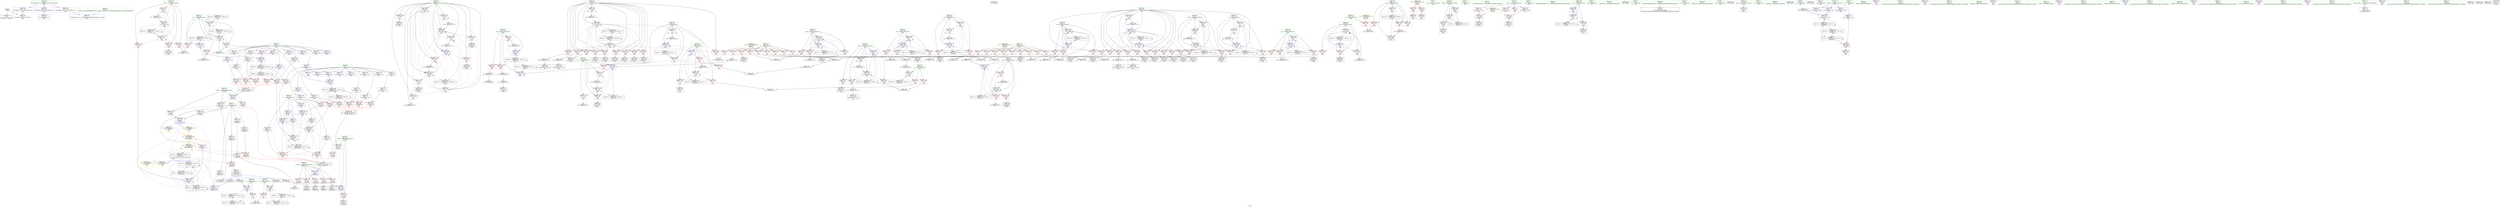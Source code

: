 digraph "SVFG" {
	label="SVFG";

	Node0x565255151e10 [shape=record,color=grey,label="{NodeID: 0\nNullPtr}"];
	Node0x565255151e10 -> Node0x56525515c360[style=solid];
	Node0x565255151e10 -> Node0x56525516c480[style=solid];
	Node0x5652551929f0 [shape=record,color=black,label="{NodeID: 526\nMR_29V_2 = PHI(MR_29V_7, MR_29V_1, )\npts\{137 \}\n}"];
	Node0x5652551929f0 -> Node0x56525516cf10[style=dashed];
	Node0x56525516db40 [shape=record,color=blue,label="{NodeID: 360\n146\<--306\nid\<--inc48\nmain\n}"];
	Node0x56525516db40 -> Node0x565255167f70[style=dashed];
	Node0x56525516db40 -> Node0x565255168040[style=dashed];
	Node0x56525516db40 -> Node0x565255168110[style=dashed];
	Node0x56525516db40 -> Node0x5652551682b0[style=dashed];
	Node0x56525516db40 -> Node0x565255168450[style=dashed];
	Node0x56525516db40 -> Node0x56525516db40[style=dashed];
	Node0x56525516db40 -> Node0x56525516de80[style=dashed];
	Node0x56525516db40 -> Node0x56525516e1c0[style=dashed];
	Node0x56525516db40 -> Node0x56525516e500[style=dashed];
	Node0x56525516db40 -> Node0x5652551942f0[style=dashed];
	Node0x5652551697d0 [shape=record,color=red,label="{NodeID: 277\n523\<--162\n\<--tmp\nmain\n}"];
	Node0x5652551697d0 -> Node0x565255174fa0[style=solid];
	Node0x56525515d610 [shape=record,color=red,label="{NodeID: 194\n75\<--71\n\<--x.addr\n_Z8find_seti\n}"];
	Node0x56525515d610 -> Node0x56525515c500[style=solid];
	Node0x56525512d500 [shape=record,color=black,label="{NodeID: 111\n480\<--479\nidxprom138\<--\nmain\n}"];
	Node0x56525512ef90 [shape=record,color=green,label="{NodeID: 28\n20\<--21\nver\<--ver_field_insensitive\nGlob }"];
	Node0x56525512ef90 -> Node0x565255161bd0[style=solid];
	Node0x56525512ef90 -> Node0x565255161ca0[style=solid];
	Node0x56525512ef90 -> Node0x565255161d70[style=solid];
	Node0x56525512ef90 -> Node0x565255161e40[style=solid];
	Node0x56525512ef90 -> Node0x565255161f10[style=solid];
	Node0x56525512ef90 -> Node0x565255161fe0[style=solid];
	Node0x56525512ef90 -> Node0x5652551620b0[style=solid];
	Node0x56525512ef90 -> Node0x565255162180[style=solid];
	Node0x56525512ef90 -> Node0x565255162250[style=solid];
	Node0x56525512ef90 -> Node0x565255162320[style=solid];
	Node0x56525512ef90 -> Node0x5652551623f0[style=solid];
	Node0x56525512ef90 -> Node0x5652551624c0[style=solid];
	Node0x56525512ef90 -> Node0x565255162590[style=solid];
	Node0x56525512ef90 -> Node0x565255162660[style=solid];
	Node0x5652551dac80 [shape=record,color=black,label="{NodeID: 720\n52 = PHI()\n}"];
	Node0x565255176920 [shape=record,color=grey,label="{NodeID: 471\n355 = Binary(354, 197, )\n}"];
	Node0x565255176920 -> Node0x56525516e1c0[style=solid];
	Node0x5652551635d0 [shape=record,color=blue,label="{NodeID: 388\n170\<--181\ni166\<--\nmain\n}"];
	Node0x5652551635d0 -> Node0x56525516ab50[style=dashed];
	Node0x5652551635d0 -> Node0x56525516ac20[style=dashed];
	Node0x5652551635d0 -> Node0x56525516acf0[style=dashed];
	Node0x5652551635d0 -> Node0x56525516adc0[style=dashed];
	Node0x5652551635d0 -> Node0x5652551635d0[style=dashed];
	Node0x5652551635d0 -> Node0x565255163910[style=dashed];
	Node0x5652551635d0 -> Node0x56525518e5e0[style=dashed];
	Node0x56525516ae90 [shape=record,color=red,label="{NodeID: 305\n563\<--172\n\<--x\nmain\n}"];
	Node0x56525516ae90 -> Node0x565255166c40[style=solid];
	Node0x56525515ecd0 [shape=record,color=red,label="{NodeID: 222\n334\<--130\n\<--c\nmain\n}"];
	Node0x56525515ecd0 -> Node0x56525515d2d0[style=solid];
	Node0x565255160780 [shape=record,color=purple,label="{NodeID: 139\n116\<--10\narrayidx\<--p\n_Z5uniteii\n}"];
	Node0x565255160780 -> Node0x56525516ca30[style=solid];
	Node0x56525512df70 [shape=record,color=green,label="{NodeID: 56\n154\<--155\ni83\<--i83_field_insensitive\nmain\n}"];
	Node0x56525512df70 -> Node0x565255168d40[style=solid];
	Node0x56525512df70 -> Node0x565255168e10[style=solid];
	Node0x56525512df70 -> Node0x565255168ee0[style=solid];
	Node0x56525512df70 -> Node0x56525516e430[style=solid];
	Node0x56525512df70 -> Node0x56525516e6a0[style=solid];
	Node0x565255165ec0 [shape=record,color=grey,label="{NodeID: 499\n201 = cmp(199, 200, )\n}"];
	Node0x56525516c550 [shape=record,color=blue,label="{NodeID: 333\n71\<--70\nx.addr\<--x\n_Z8find_seti\n}"];
	Node0x56525516c550 -> Node0x56525515d540[style=dashed];
	Node0x56525516c550 -> Node0x56525515d610[style=dashed];
	Node0x56525516c550 -> Node0x56525515d6e0[style=dashed];
	Node0x56525516c550 -> Node0x56525515d7b0[style=dashed];
	Node0x56525516c550 -> Node0x56525515d880[style=dashed];
	Node0x5652551681e0 [shape=record,color=red,label="{NodeID: 250\n338\<--146\n\<--id\nmain\n}"];
	Node0x5652551681e0 -> Node0x56525515d3a0[style=solid];
	Node0x565255161e40 [shape=record,color=purple,label="{NodeID: 167\n336\<--20\narrayidx64\<--ver\nmain\n}"];
	Node0x565255161e40 -> Node0x56525516b5e0[style=solid];
	Node0x56525515cab0 [shape=record,color=black,label="{NodeID: 84\n185\<--182\ncall\<--\nmain\n}"];
	Node0x56525515bb60 [shape=record,color=green,label="{NodeID: 1\n7\<--1\n__dso_handle\<--dummyObj\nGlob }"];
	Node0x565255192ef0 [shape=record,color=black,label="{NodeID: 527\nMR_31V_2 = PHI(MR_31V_4, MR_31V_1, )\npts\{139 \}\n}"];
	Node0x565255192ef0 -> Node0x56525516cfe0[style=dashed];
	Node0x56525516dc10 [shape=record,color=blue,label="{NodeID: 361\n315\<--312\narrayidx52\<--\nmain\n}"];
	Node0x56525516dc10 -> Node0x56525516bfa0[style=dashed];
	Node0x56525516dc10 -> Node0x56525516c140[style=dashed];
	Node0x56525516dc10 -> Node0x56525516dc10[style=dashed];
	Node0x56525516dc10 -> Node0x56525516df50[style=dashed];
	Node0x56525516dc10 -> Node0x56525516e290[style=dashed];
	Node0x56525516dc10 -> Node0x56525516e5d0[style=dashed];
	Node0x56525516dc10 -> Node0x56525519aa00[style=dashed];
	Node0x5652551698a0 [shape=record,color=red,label="{NodeID: 278\n429\<--164\n\<--i110\nmain\n}"];
	Node0x5652551698a0 -> Node0x5652551655c0[style=solid];
	Node0x56525515d6e0 [shape=record,color=red,label="{NodeID: 195\n81\<--71\n\<--x.addr\n_Z8find_seti\n}"];
	Node0x56525515d6e0 -> Node0x56525515c5d0[style=solid];
	Node0x56525512d5d0 [shape=record,color=black,label="{NodeID: 112\n484\<--483\nidxprom140\<--\nmain\n}"];
	Node0x56525512f060 [shape=record,color=green,label="{NodeID: 29\n40\<--44\nllvm.global_ctors\<--llvm.global_ctors_field_insensitive\nGlob }"];
	Node0x56525512f060 -> Node0x565255162e80[style=solid];
	Node0x56525512f060 -> Node0x565255162f50[style=solid];
	Node0x56525512f060 -> Node0x565255163020[style=solid];
	Node0x5652551dad80 [shape=record,color=black,label="{NodeID: 721\n85 = PHI(69, )\n}"];
	Node0x5652551dad80 -> Node0x56525516c620[style=solid];
	Node0x565255176aa0 [shape=record,color=grey,label="{NodeID: 472\n348 = Binary(347, 197, )\n}"];
	Node0x565255176aa0 -> Node0x56525516e0f0[style=solid];
	Node0x5652551636a0 [shape=record,color=blue,label="{NodeID: 389\n172\<--551\nx\<--call174\nmain\n}"];
	Node0x5652551636a0 -> Node0x56525516ae90[style=dashed];
	Node0x5652551636a0 -> Node0x56525518e6d0[style=dashed];
	Node0x5652551636a0 -> Node0x5652551abd00[style=dashed];
	Node0x56525516af60 [shape=record,color=red,label="{NodeID: 306\n564\<--174\n\<--y\nmain\n}"];
	Node0x56525516af60 -> Node0x565255166c40[style=solid];
	Node0x56525515eda0 [shape=record,color=red,label="{NodeID: 223\n347\<--130\n\<--c\nmain\n}"];
	Node0x56525515eda0 -> Node0x565255176aa0[style=solid];
	Node0x565255160850 [shape=record,color=purple,label="{NodeID: 140\n418\<--10\narrayidx106\<--p\nmain\n}"];
	Node0x565255160850 -> Node0x56525516e9e0[style=solid];
	Node0x56525512e040 [shape=record,color=green,label="{NodeID: 57\n156\<--157\nfound\<--found_field_insensitive\nmain\n}"];
	Node0x56525512e040 -> Node0x565255168fb0[style=solid];
	Node0x56525512e040 -> Node0x56525516e770[style=solid];
	Node0x56525512e040 -> Node0x565255163d20[style=solid];
	Node0x565255166040 [shape=record,color=grey,label="{NodeID: 500\n441 = cmp(440, 181, )\n}"];
	Node0x56525516c620 [shape=record,color=blue,label="{NodeID: 334\n88\<--85\narrayidx4\<--call\n_Z8find_seti\n}"];
	Node0x56525516c620 -> Node0x5652551a9f00[style=dashed];
	Node0x5652551682b0 [shape=record,color=red,label="{NodeID: 251\n354\<--146\n\<--id\nmain\n}"];
	Node0x5652551682b0 -> Node0x565255176920[style=solid];
	Node0x565255161f10 [shape=record,color=purple,label="{NodeID: 168\n386\<--20\narrayidx90\<--ver\nmain\n}"];
	Node0x56525515cb80 [shape=record,color=black,label="{NodeID: 85\n191\<--188\ncall1\<--\nmain\n}"];
	Node0x56525512c260 [shape=record,color=green,label="{NodeID: 2\n22\<--1\n.str\<--dummyObj\nGlob }"];
	Node0x5652551933f0 [shape=record,color=black,label="{NodeID: 528\nMR_33V_2 = PHI(MR_33V_3, MR_33V_1, )\npts\{141 \}\n}"];
	Node0x5652551933f0 -> Node0x56525516d0b0[style=dashed];
	Node0x5652551933f0 -> Node0x5652551933f0[style=dashed];
	Node0x56525516dce0 [shape=record,color=blue,label="{NodeID: 362\n148\<--319\nj44\<--inc54\nmain\n}"];
	Node0x56525516dce0 -> Node0x5652551685f0[style=dashed];
	Node0x56525516dce0 -> Node0x5652551686c0[style=dashed];
	Node0x56525516dce0 -> Node0x565255168790[style=dashed];
	Node0x56525516dce0 -> Node0x56525516dce0[style=dashed];
	Node0x56525516dce0 -> Node0x5652551947f0[style=dashed];
	Node0x565255169970 [shape=record,color=red,label="{NodeID: 279\n443\<--164\n\<--i110\nmain\n}"];
	Node0x565255169970 -> Node0x56525512cdb0[style=solid];
	Node0x56525515d7b0 [shape=record,color=red,label="{NodeID: 196\n86\<--71\n\<--x.addr\n_Z8find_seti\n}"];
	Node0x56525515d7b0 -> Node0x56525515c6a0[style=solid];
	Node0x56525512d6a0 [shape=record,color=black,label="{NodeID: 113\n488\<--487\nidxprom143\<--add142\nmain\n}"];
	Node0x56525512f130 [shape=record,color=green,label="{NodeID: 30\n45\<--46\n__cxx_global_var_init\<--__cxx_global_var_init_field_insensitive\n}"];
	Node0x5652551daf70 [shape=record,color=black,label="{NodeID: 722\n108 = PHI(69, )\n}"];
	Node0x5652551daf70 -> Node0x56525516c890[style=solid];
	Node0x565255176c20 [shape=record,color=grey,label="{NodeID: 473\n344 = Binary(343, 197, )\n}"];
	Node0x565255176c20 -> Node0x56525516e020[style=solid];
	Node0x565255163770 [shape=record,color=blue,label="{NodeID: 390\n174\<--561\ny\<--call180\nmain\n}"];
	Node0x565255163770 -> Node0x56525516af60[style=dashed];
	Node0x565255163770 -> Node0x565255199130[style=dashed];
	Node0x565255163770 -> Node0x5652551ac200[style=dashed];
	Node0x56525516b030 [shape=record,color=red,label="{NodeID: 307\n579\<--176\n\<--i189\nmain\n}"];
	Node0x56525516b030 -> Node0x565255166dc0[style=solid];
	Node0x56525515ee70 [shape=record,color=red,label="{NodeID: 224\n404\<--130\n\<--c\nmain\n}"];
	Node0x56525515ee70 -> Node0x5652551767a0[style=solid];
	Node0x565255160920 [shape=record,color=purple,label="{NodeID: 141\n224\<--12\n\<--pairs\nmain\n}"];
	Node0x56525512e110 [shape=record,color=green,label="{NodeID: 58\n158\<--159\nt\<--t_field_insensitive\nmain\n}"];
	Node0x56525512e110 -> Node0x565255169080[style=solid];
	Node0x56525512e110 -> Node0x565255169150[style=solid];
	Node0x56525512e110 -> Node0x565255169220[style=solid];
	Node0x56525512e110 -> Node0x56525516e840[style=solid];
	Node0x56525512e110 -> Node0x565255163df0[style=solid];
	Node0x5652551661c0 [shape=record,color=grey,label="{NodeID: 501\n79 = cmp(74, 78, )\n}"];
	Node0x56525516c6f0 [shape=record,color=blue,label="{NodeID: 335\n101\<--99\nx.addr\<--x\n_Z5uniteii\n}"];
	Node0x56525516c6f0 -> Node0x56525515dbc0[style=dashed];
	Node0x56525516c6f0 -> Node0x56525516c890[style=dashed];
	Node0x565255168380 [shape=record,color=red,label="{NodeID: 252\n364\<--146\n\<--id\nmain\n}"];
	Node0x565255168380 -> Node0x56525512ca70[style=solid];
	Node0x565255161fe0 [shape=record,color=purple,label="{NodeID: 169\n387\<--20\narrayidx91\<--ver\nmain\n}"];
	Node0x565255161fe0 -> Node0x56525516b780[style=solid];
	Node0x56525515cc50 [shape=record,color=black,label="{NodeID: 86\n223\<--222\nidx.ext\<--\nmain\n}"];
	Node0x56525512b0a0 [shape=record,color=green,label="{NodeID: 3\n24\<--1\n.str.1\<--dummyObj\nGlob }"];
	Node0x5652551938f0 [shape=record,color=black,label="{NodeID: 529\nMR_35V_2 = PHI(MR_35V_4, MR_35V_1, )\npts\{143 \}\n}"];
	Node0x5652551938f0 -> Node0x56525516d4c0[style=dashed];
	Node0x56525516ddb0 [shape=record,color=blue,label="{NodeID: 363\n150\<--181\ni56\<--\nmain\n}"];
	Node0x56525516ddb0 -> Node0x565255168860[style=dashed];
	Node0x56525516ddb0 -> Node0x565255168930[style=dashed];
	Node0x56525516ddb0 -> Node0x565255168a00[style=dashed];
	Node0x56525516ddb0 -> Node0x56525516e020[style=dashed];
	Node0x56525516ddb0 -> Node0x565255194cf0[style=dashed];
	Node0x565255169a40 [shape=record,color=red,label="{NodeID: 280\n450\<--164\n\<--i110\nmain\n}"];
	Node0x565255169a40 -> Node0x56525512cf50[style=solid];
	Node0x56525515d880 [shape=record,color=red,label="{NodeID: 197\n91\<--71\n\<--x.addr\n_Z8find_seti\n}"];
	Node0x56525515d880 -> Node0x56525515c770[style=solid];
	Node0x56525512d770 [shape=record,color=black,label="{NodeID: 114\n494\<--493\nidxprom146\<--add145\nmain\n}"];
	Node0x56525512f200 [shape=record,color=green,label="{NodeID: 31\n49\<--50\n_ZNSt8ios_base4InitC1Ev\<--_ZNSt8ios_base4InitC1Ev_field_insensitive\n}"];
	Node0x5652551db1b0 [shape=record,color=black,label="{NodeID: 723\n111 = PHI(69, )\n}"];
	Node0x5652551db1b0 -> Node0x56525516c960[style=solid];
	Node0x565255176da0 [shape=record,color=grey,label="{NodeID: 474\n510 = Binary(509, 197, )\n}"];
	Node0x565255176da0 -> Node0x565255166640[style=solid];
	Node0x565255163840 [shape=record,color=blue,label="{NodeID: 391\n168\<--399\nok\<--\nmain\n}"];
	Node0x565255163840 -> Node0x56525516aa80[style=dashed];
	Node0x565255163840 -> Node0x565255163500[style=dashed];
	Node0x565255163840 -> Node0x56525518e4f0[style=dashed];
	Node0x56525516b100 [shape=record,color=red,label="{NodeID: 308\n589\<--176\n\<--i189\nmain\n}"];
	Node0x56525516b100 -> Node0x56525515fcf0[style=solid];
	Node0x56525515ef40 [shape=record,color=red,label="{NodeID: 225\n436\<--130\n\<--c\nmain\n}"];
	Node0x56525515ef40 -> Node0x565255166ac0[style=solid];
	Node0x5652551609f0 [shape=record,color=purple,label="{NodeID: 142\n546\<--12\narrayidx171\<--pairs\nmain\n}"];
	Node0x5652551609f0 -> Node0x56525516bed0[style=solid];
	Node0x56525512e1e0 [shape=record,color=green,label="{NodeID: 59\n160\<--161\ni101\<--i101_field_insensitive\nmain\n}"];
	Node0x56525512e1e0 -> Node0x5652551692f0[style=solid];
	Node0x56525512e1e0 -> Node0x5652551693c0[style=solid];
	Node0x56525512e1e0 -> Node0x565255169490[style=solid];
	Node0x56525512e1e0 -> Node0x565255169560[style=solid];
	Node0x56525512e1e0 -> Node0x56525516e910[style=solid];
	Node0x56525512e1e0 -> Node0x56525516eab0[style=solid];
	Node0x565255166340 [shape=record,color=grey,label="{NodeID: 502\n238 = cmp(236, 237, )\n}"];
	Node0x56525516c7c0 [shape=record,color=blue,label="{NodeID: 336\n103\<--100\ny.addr\<--y\n_Z5uniteii\n}"];
	Node0x56525516c7c0 -> Node0x56525515dd60[style=dashed];
	Node0x56525516c7c0 -> Node0x56525516c960[style=dashed];
	Node0x565255168450 [shape=record,color=red,label="{NodeID: 253\n381\<--146\n\<--id\nmain\n}"];
	Node0x565255168450 -> Node0x565255175720[style=solid];
	Node0x5652551620b0 [shape=record,color=purple,label="{NodeID: 170\n452\<--20\narrayidx123\<--ver\nmain\n}"];
	Node0x56525515cd20 [shape=record,color=black,label="{NodeID: 87\n250\<--249\nidxprom\<--\nmain\n}"];
	Node0x56525512c680 [shape=record,color=green,label="{NodeID: 4\n26\<--1\nstdin\<--dummyObj\nGlob }"];
	Node0x565255193df0 [shape=record,color=black,label="{NodeID: 530\nMR_37V_2 = PHI(MR_37V_3, MR_37V_1, )\npts\{145 \}\n}"];
	Node0x565255193df0 -> Node0x56525516d590[style=dashed];
	Node0x565255193df0 -> Node0x565255193df0[style=dashed];
	Node0x56525516de80 [shape=record,color=blue,label="{NodeID: 364\n146\<--329\nid\<--inc60\nmain\n}"];
	Node0x56525516de80 -> Node0x565255168110[style=dashed];
	Node0x56525516de80 -> Node0x5652551681e0[style=dashed];
	Node0x56525516de80 -> Node0x5652551682b0[style=dashed];
	Node0x56525516de80 -> Node0x565255168450[style=dashed];
	Node0x56525516de80 -> Node0x56525516de80[style=dashed];
	Node0x56525516de80 -> Node0x56525516e1c0[style=dashed];
	Node0x56525516de80 -> Node0x56525516e500[style=dashed];
	Node0x56525516de80 -> Node0x5652551942f0[style=dashed];
	Node0x565255169b10 [shape=record,color=red,label="{NodeID: 281\n458\<--164\n\<--i110\nmain\n}"];
	Node0x565255169b10 -> Node0x565255176020[style=solid];
	Node0x56525515d950 [shape=record,color=red,label="{NodeID: 198\n78\<--77\n\<--arrayidx\n_Z8find_seti\n}"];
	Node0x56525515d950 -> Node0x5652551661c0[style=solid];
	Node0x56525512d840 [shape=record,color=black,label="{NodeID: 115\n497\<--496\nidxprom148\<--\nmain\n}"];
	Node0x56525512f2d0 [shape=record,color=green,label="{NodeID: 32\n55\<--56\n__cxa_atexit\<--__cxa_atexit_field_insensitive\n}"];
	Node0x5652551db2b0 [shape=record,color=black,label="{NodeID: 724\n227 = PHI()\n}"];
	Node0x565255176f20 [shape=record,color=grey,label="{NodeID: 475\n602 = Binary(601, 197, )\n}"];
	Node0x565255176f20 -> Node0x565255163b80[style=solid];
	Node0x565255163910 [shape=record,color=blue,label="{NodeID: 392\n170\<--571\ni166\<--add185\nmain\n}"];
	Node0x565255163910 -> Node0x56525516ab50[style=dashed];
	Node0x565255163910 -> Node0x56525516ac20[style=dashed];
	Node0x565255163910 -> Node0x56525516acf0[style=dashed];
	Node0x565255163910 -> Node0x56525516adc0[style=dashed];
	Node0x565255163910 -> Node0x5652551635d0[style=dashed];
	Node0x565255163910 -> Node0x565255163910[style=dashed];
	Node0x565255163910 -> Node0x56525518e5e0[style=dashed];
	Node0x56525516b1d0 [shape=record,color=red,label="{NodeID: 309\n608\<--176\n\<--i189\nmain\n}"];
	Node0x56525516b1d0 -> Node0x565255177520[style=solid];
	Node0x56525515f010 [shape=record,color=red,label="{NodeID: 226\n586\<--130\n\<--c\nmain\n}"];
	Node0x56525515f010 -> Node0x565255166f40[style=solid];
	Node0x565255160ac0 [shape=record,color=purple,label="{NodeID: 143\n556\<--12\narrayidx177\<--pairs\nmain\n}"];
	Node0x565255160ac0 -> Node0x56525516c070[style=solid];
	Node0x56525512e2b0 [shape=record,color=green,label="{NodeID: 60\n162\<--163\ntmp\<--tmp_field_insensitive\nmain\n}"];
	Node0x56525512e2b0 -> Node0x565255169630[style=solid];
	Node0x56525512e2b0 -> Node0x565255169700[style=solid];
	Node0x56525512e2b0 -> Node0x5652551697d0[style=solid];
	Node0x56525512e2b0 -> Node0x56525516eb80[style=solid];
	Node0x56525512e2b0 -> Node0x565255163290[style=solid];
	Node0x5652551664c0 [shape=record,color=grey,label="{NodeID: 503\n244 = cmp(242, 243, )\n}"];
	Node0x56525516c890 [shape=record,color=blue,label="{NodeID: 337\n101\<--108\nx.addr\<--call\n_Z5uniteii\n}"];
	Node0x56525516c890 -> Node0x56525515dc90[style=dashed];
	Node0x565255168520 [shape=record,color=red,label="{NodeID: 254\n389\<--146\n\<--id\nmain\n}"];
	Node0x565255168520 -> Node0x56525512cc10[style=solid];
	Node0x565255162180 [shape=record,color=purple,label="{NodeID: 171\n455\<--20\narrayidx125\<--ver\nmain\n}"];
	Node0x565255162180 -> Node0x56525516b920[style=solid];
	Node0x56525515cdf0 [shape=record,color=black,label="{NodeID: 88\n253\<--252\nidxprom17\<--\nmain\n}"];
	Node0x56525512c710 [shape=record,color=green,label="{NodeID: 5\n27\<--1\n.str.2\<--dummyObj\nGlob }"];
	Node0x5652551942f0 [shape=record,color=black,label="{NodeID: 531\nMR_39V_2 = PHI(MR_39V_10, MR_39V_1, )\npts\{147 \}\n}"];
	Node0x5652551942f0 -> Node0x56525516d9a0[style=dashed];
	Node0x56525516df50 [shape=record,color=blue,label="{NodeID: 365\n340\<--337\narrayidx66\<--\nmain\n}"];
	Node0x56525516df50 -> Node0x56525516bfa0[style=dashed];
	Node0x56525516df50 -> Node0x56525516c140[style=dashed];
	Node0x56525516df50 -> Node0x56525516df50[style=dashed];
	Node0x56525516df50 -> Node0x56525516e290[style=dashed];
	Node0x56525516df50 -> Node0x56525516e5d0[style=dashed];
	Node0x56525516df50 -> Node0x56525519aa00[style=dashed];
	Node0x565255169be0 [shape=record,color=red,label="{NodeID: 282\n466\<--164\n\<--i110\nmain\n}"];
	Node0x565255169be0 -> Node0x56525512d290[style=solid];
	Node0x56525515da20 [shape=record,color=red,label="{NodeID: 199\n84\<--83\n\<--arrayidx2\n_Z8find_seti\n|{<s0>3}}"];
	Node0x56525515da20:s0 -> Node0x5652551dbee0[style=solid,color=red];
	Node0x56525515f4d0 [shape=record,color=black,label="{NodeID: 116\n501\<--500\nidxprom150\<--\nmain\n}"];
	Node0x56525512f3a0 [shape=record,color=green,label="{NodeID: 33\n54\<--60\n_ZNSt8ios_base4InitD1Ev\<--_ZNSt8ios_base4InitD1Ev_field_insensitive\n}"];
	Node0x56525512f3a0 -> Node0x56525515c430[style=solid];
	Node0x5652551db380 [shape=record,color=black,label="{NodeID: 725\n551 = PHI(69, )\n}"];
	Node0x5652551db380 -> Node0x5652551636a0[style=solid];
	Node0x5652551770a0 [shape=record,color=grey,label="{NodeID: 476\n279 = Binary(278, 197, )\n}"];
	Node0x5652551770a0 -> Node0x56525516d660[style=solid];
	Node0x5652551639e0 [shape=record,color=blue,label="{NodeID: 393\n176\<--181\ni189\<--\nmain\n}"];
	Node0x5652551639e0 -> Node0x56525516b030[style=dashed];
	Node0x5652551639e0 -> Node0x56525516b100[style=dashed];
	Node0x5652551639e0 -> Node0x56525516b1d0[style=dashed];
	Node0x5652551639e0 -> Node0x565255163c50[style=dashed];
	Node0x5652551639e0 -> Node0x565255199600[style=dashed];
	Node0x56525516b2a0 [shape=record,color=red,label="{NodeID: 310\n585\<--178\n\<--j193\nmain\n}"];
	Node0x56525516b2a0 -> Node0x565255166f40[style=solid];
	Node0x56525515f0e0 [shape=record,color=red,label="{NodeID: 227\n219\<--132\n\<--n\nmain\n}"];
	Node0x56525515f0e0 -> Node0x565255165bc0[style=solid];
	Node0x565255160b90 [shape=record,color=purple,label="{NodeID: 144\n315\<--15\narrayidx52\<--a\nmain\n}"];
	Node0x565255160b90 -> Node0x56525516dc10[style=solid];
	Node0x56525512e380 [shape=record,color=green,label="{NodeID: 61\n164\<--165\ni110\<--i110_field_insensitive\nmain\n}"];
	Node0x56525512e380 -> Node0x5652551698a0[style=solid];
	Node0x56525512e380 -> Node0x565255169970[style=solid];
	Node0x56525512e380 -> Node0x565255169a40[style=solid];
	Node0x56525512e380 -> Node0x565255169b10[style=solid];
	Node0x56525512e380 -> Node0x565255169be0[style=solid];
	Node0x56525512e380 -> Node0x565255169cb0[style=solid];
	Node0x56525512e380 -> Node0x565255169d80[style=solid];
	Node0x56525512e380 -> Node0x565255169e50[style=solid];
	Node0x56525512e380 -> Node0x565255169f20[style=solid];
	Node0x56525512e380 -> Node0x565255169ff0[style=solid];
	Node0x56525512e380 -> Node0x56525516a0c0[style=solid];
	Node0x56525512e380 -> Node0x56525516ec50[style=solid];
	Node0x56525512e380 -> Node0x565255163430[style=solid];
	Node0x565255166640 [shape=record,color=grey,label="{NodeID: 504\n511 = cmp(510, 181, )\n}"];
	Node0x565255166640 -> Node0x56525515f670[style=solid];
	Node0x56525516c960 [shape=record,color=blue,label="{NodeID: 338\n103\<--111\ny.addr\<--call1\n_Z5uniteii\n}"];
	Node0x56525516c960 -> Node0x56525515de30[style=dashed];
	Node0x5652551685f0 [shape=record,color=red,label="{NodeID: 255\n301\<--148\n\<--j44\nmain\n}"];
	Node0x5652551685f0 -> Node0x565255165740[style=solid];
	Node0x565255162250 [shape=record,color=purple,label="{NodeID: 172\n468\<--20\narrayidx132\<--ver\nmain\n}"];
	Node0x56525515cec0 [shape=record,color=black,label="{NodeID: 89\n282\<--281\nidxprom34\<--\nmain\n}"];
	Node0x56525512b860 [shape=record,color=green,label="{NodeID: 6\n29\<--1\n.str.3\<--dummyObj\nGlob }"];
	Node0x5652551947f0 [shape=record,color=black,label="{NodeID: 532\nMR_41V_2 = PHI(MR_41V_4, MR_41V_1, )\npts\{149 \}\n}"];
	Node0x5652551947f0 -> Node0x56525516da70[style=dashed];
	Node0x56525516e020 [shape=record,color=blue,label="{NodeID: 366\n150\<--344\ni56\<--inc68\nmain\n}"];
	Node0x56525516e020 -> Node0x565255168860[style=dashed];
	Node0x56525516e020 -> Node0x565255168930[style=dashed];
	Node0x56525516e020 -> Node0x565255168a00[style=dashed];
	Node0x56525516e020 -> Node0x56525516e020[style=dashed];
	Node0x56525516e020 -> Node0x565255194cf0[style=dashed];
	Node0x565255169cb0 [shape=record,color=red,label="{NodeID: 283\n476\<--164\n\<--i110\nmain\n}"];
	Node0x565255169cb0 -> Node0x56525512d430[style=solid];
	Node0x56525515daf0 [shape=record,color=red,label="{NodeID: 200\n94\<--93\n\<--arrayidx6\n_Z8find_seti\n}"];
	Node0x56525515daf0 -> Node0x56525515c840[style=solid];
	Node0x56525515f5a0 [shape=record,color=black,label="{NodeID: 117\n504\<--503\nidxprom152\<--\nmain\n}"];
	Node0x56525512f470 [shape=record,color=green,label="{NodeID: 34\n67\<--68\n_Z8find_seti\<--_Z8find_seti_field_insensitive\n}"];
	Node0x5652551db4f0 [shape=record,color=black,label="{NodeID: 726\n561 = PHI(69, )\n}"];
	Node0x5652551db4f0 -> Node0x565255163770[style=solid];
	Node0x565255177220 [shape=record,color=grey,label="{NodeID: 477\n493 = Binary(492, 197, )\n}"];
	Node0x565255177220 -> Node0x56525512d770[style=solid];
	Node0x565255163ab0 [shape=record,color=blue,label="{NodeID: 394\n178\<--181\nj193\<--\nmain\n}"];
	Node0x565255163ab0 -> Node0x56525516b2a0[style=dashed];
	Node0x565255163ab0 -> Node0x56525516b370[style=dashed];
	Node0x565255163ab0 -> Node0x56525516b440[style=dashed];
	Node0x565255163ab0 -> Node0x565255163ab0[style=dashed];
	Node0x565255163ab0 -> Node0x565255163b80[style=dashed];
	Node0x565255163ab0 -> Node0x565255199b00[style=dashed];
	Node0x56525516b370 [shape=record,color=red,label="{NodeID: 311\n592\<--178\n\<--j193\nmain\n}"];
	Node0x56525516b370 -> Node0x56525515fdc0[style=solid];
	Node0x56525515f1b0 [shape=record,color=red,label="{NodeID: 228\n541\<--132\n\<--n\nmain\n}"];
	Node0x56525515f1b0 -> Node0x565255165440[style=solid];
	Node0x565255160c60 [shape=record,color=purple,label="{NodeID: 145\n340\<--15\narrayidx66\<--a\nmain\n}"];
	Node0x565255160c60 -> Node0x56525516df50[style=solid];
	Node0x56525512e450 [shape=record,color=green,label="{NodeID: 62\n166\<--167\nj114\<--j114_field_insensitive\nmain\n}"];
	Node0x56525512e450 -> Node0x56525516a190[style=solid];
	Node0x56525512e450 -> Node0x56525516a260[style=solid];
	Node0x56525512e450 -> Node0x56525516a330[style=solid];
	Node0x56525512e450 -> Node0x56525516a400[style=solid];
	Node0x56525512e450 -> Node0x56525516a4d0[style=solid];
	Node0x56525512e450 -> Node0x56525516a5a0[style=solid];
	Node0x56525512e450 -> Node0x56525516a670[style=solid];
	Node0x56525512e450 -> Node0x56525516a740[style=solid];
	Node0x56525512e450 -> Node0x56525516a810[style=solid];
	Node0x56525512e450 -> Node0x56525516a8e0[style=solid];
	Node0x56525512e450 -> Node0x56525516a9b0[style=solid];
	Node0x56525512e450 -> Node0x56525516ed20[style=solid];
	Node0x56525512e450 -> Node0x565255163360[style=solid];
	Node0x5652551667c0 [shape=record,color=grey,label="{NodeID: 505\n276 = cmp(274, 275, )\n}"];
	Node0x56525516ca30 [shape=record,color=blue,label="{NodeID: 339\n116\<--113\narrayidx\<--\n_Z5uniteii\n|{<s0>12|<s1>13|<s2>14|<s3>15}}"];
	Node0x56525516ca30:s0 -> Node0x5652551b7680[style=dashed,color=blue];
	Node0x56525516ca30:s1 -> Node0x5652551ab300[style=dashed,color=blue];
	Node0x56525516ca30:s2 -> Node0x5652551b7940[style=dashed,color=blue];
	Node0x56525516ca30:s3 -> Node0x5652551ab300[style=dashed,color=blue];
	Node0x5652551686c0 [shape=record,color=red,label="{NodeID: 256\n308\<--148\n\<--j44\nmain\n}"];
	Node0x5652551686c0 -> Node0x56525515d060[style=solid];
	Node0x565255162320 [shape=record,color=purple,label="{NodeID: 173\n472\<--20\narrayidx135\<--ver\nmain\n}"];
	Node0x565255162320 -> Node0x56525516bac0[style=solid];
	Node0x56525515cf90 [shape=record,color=black,label="{NodeID: 90\n285\<--284\nidxprom36\<--\nmain\n}"];
	Node0x56525512b8f0 [shape=record,color=green,label="{NodeID: 7\n31\<--1\nstdout\<--dummyObj\nGlob }"];
	Node0x565255194cf0 [shape=record,color=black,label="{NodeID: 533\nMR_43V_2 = PHI(MR_43V_4, MR_43V_1, )\npts\{151 \}\n}"];
	Node0x565255194cf0 -> Node0x56525516ddb0[style=dashed];
	Node0x56525516e0f0 [shape=record,color=blue,label="{NodeID: 367\n152\<--348\nj70\<--sub\nmain\n}"];
	Node0x56525516e0f0 -> Node0x565255168ad0[style=dashed];
	Node0x56525516e0f0 -> Node0x565255168ba0[style=dashed];
	Node0x56525516e0f0 -> Node0x565255168c70[style=dashed];
	Node0x56525516e0f0 -> Node0x56525516e360[style=dashed];
	Node0x56525516e0f0 -> Node0x5652551951f0[style=dashed];
	Node0x565255169d80 [shape=record,color=red,label="{NodeID: 284\n483\<--164\n\<--i110\nmain\n}"];
	Node0x565255169d80 -> Node0x56525512d5d0[style=solid];
	Node0x56525515dbc0 [shape=record,color=red,label="{NodeID: 201\n107\<--101\n\<--x.addr\n_Z5uniteii\n|{<s0>4}}"];
	Node0x56525515dbc0:s0 -> Node0x5652551dbee0[style=solid,color=red];
	Node0x56525515f670 [shape=record,color=black,label="{NodeID: 118\n512\<--511\n\<--tobool155\nmain\n}"];
	Node0x56525512f540 [shape=record,color=green,label="{NodeID: 35\n71\<--72\nx.addr\<--x.addr_field_insensitive\n_Z8find_seti\n}"];
	Node0x56525512f540 -> Node0x56525515d540[style=solid];
	Node0x56525512f540 -> Node0x56525515d610[style=solid];
	Node0x56525512f540 -> Node0x56525515d6e0[style=solid];
	Node0x56525512f540 -> Node0x56525515d7b0[style=solid];
	Node0x56525512f540 -> Node0x56525515d880[style=solid];
	Node0x56525512f540 -> Node0x56525516c550[style=solid];
	Node0x5652551db630 [shape=record,color=black,label="{NodeID: 727\n597 = PHI()\n}"];
	Node0x5652551773a0 [shape=record,color=grey,label="{NodeID: 478\n247 = Binary(246, 197, )\n}"];
	Node0x5652551773a0 -> Node0x56525516d180[style=solid];
	Node0x565255163b80 [shape=record,color=blue,label="{NodeID: 395\n178\<--602\nj193\<--inc203\nmain\n}"];
	Node0x565255163b80 -> Node0x56525516b2a0[style=dashed];
	Node0x565255163b80 -> Node0x56525516b370[style=dashed];
	Node0x565255163b80 -> Node0x56525516b440[style=dashed];
	Node0x565255163b80 -> Node0x565255163ab0[style=dashed];
	Node0x565255163b80 -> Node0x565255163b80[style=dashed];
	Node0x565255163b80 -> Node0x565255199b00[style=dashed];
	Node0x56525516b440 [shape=record,color=red,label="{NodeID: 312\n601\<--178\n\<--j193\nmain\n}"];
	Node0x56525516b440 -> Node0x565255176f20[style=solid];
	Node0x56525515f280 [shape=record,color=red,label="{NodeID: 229\n218\<--134\n\<--i\nmain\n}"];
	Node0x56525515f280 -> Node0x565255165bc0[style=solid];
	Node0x565255160d30 [shape=record,color=purple,label="{NodeID: 146\n366\<--15\narrayidx80\<--a\nmain\n}"];
	Node0x565255160d30 -> Node0x56525516e290[style=solid];
	Node0x56525512e520 [shape=record,color=green,label="{NodeID: 63\n168\<--169\nok\<--ok_field_insensitive\nmain\n}"];
	Node0x56525512e520 -> Node0x56525516aa80[style=solid];
	Node0x56525512e520 -> Node0x565255163500[style=solid];
	Node0x56525512e520 -> Node0x565255163840[style=solid];
	Node0x565255166940 [shape=record,color=grey,label="{NodeID: 506\n352 = cmp(351, 181, )\n}"];
	Node0x56525516cb00 [shape=record,color=blue,label="{NodeID: 340\n122\<--181\nretval\<--\nmain\n}"];
	Node0x565255168790 [shape=record,color=red,label="{NodeID: 257\n318\<--148\n\<--j44\nmain\n}"];
	Node0x565255168790 -> Node0x5652551755a0[style=solid];
	Node0x5652551623f0 [shape=record,color=purple,label="{NodeID: 174\n485\<--20\narrayidx141\<--ver\nmain\n}"];
	Node0x56525515d060 [shape=record,color=black,label="{NodeID: 91\n309\<--308\nidxprom49\<--\nmain\n}"];
	Node0x56525512b980 [shape=record,color=green,label="{NodeID: 8\n32\<--1\n.str.4\<--dummyObj\nGlob }"];
	Node0x5652551951f0 [shape=record,color=black,label="{NodeID: 534\nMR_45V_2 = PHI(MR_45V_4, MR_45V_1, )\npts\{153 \}\n}"];
	Node0x5652551951f0 -> Node0x56525516e0f0[style=dashed];
	Node0x56525516e1c0 [shape=record,color=blue,label="{NodeID: 368\n146\<--355\nid\<--inc74\nmain\n}"];
	Node0x56525516e1c0 -> Node0x5652551682b0[style=dashed];
	Node0x56525516e1c0 -> Node0x565255168380[style=dashed];
	Node0x56525516e1c0 -> Node0x565255168450[style=dashed];
	Node0x56525516e1c0 -> Node0x56525516e1c0[style=dashed];
	Node0x56525516e1c0 -> Node0x56525516e500[style=dashed];
	Node0x56525516e1c0 -> Node0x5652551942f0[style=dashed];
	Node0x565255169e50 [shape=record,color=red,label="{NodeID: 285\n492\<--164\n\<--i110\nmain\n}"];
	Node0x565255169e50 -> Node0x565255177220[style=solid];
	Node0x56525515dc90 [shape=record,color=red,label="{NodeID: 202\n114\<--101\n\<--x.addr\n_Z5uniteii\n}"];
	Node0x56525515dc90 -> Node0x56525515c910[style=solid];
	Node0x56525515f740 [shape=record,color=black,label="{NodeID: 119\n517\<--516\nidxprom156\<--\nmain\n}"];
	Node0x56525512f610 [shape=record,color=green,label="{NodeID: 36\n96\<--97\n_Z5uniteii\<--_Z5uniteii_field_insensitive\n}"];
	Node0x5652551db700 [shape=record,color=black,label="{NodeID: 728\n605 = PHI()\n}"];
	Node0x565255177520 [shape=record,color=grey,label="{NodeID: 479\n609 = Binary(608, 197, )\n}"];
	Node0x565255177520 -> Node0x565255163c50[style=solid];
	Node0x565255163c50 [shape=record,color=blue,label="{NodeID: 396\n176\<--609\ni189\<--inc207\nmain\n}"];
	Node0x565255163c50 -> Node0x56525516b030[style=dashed];
	Node0x565255163c50 -> Node0x56525516b100[style=dashed];
	Node0x565255163c50 -> Node0x56525516b1d0[style=dashed];
	Node0x565255163c50 -> Node0x565255163c50[style=dashed];
	Node0x565255163c50 -> Node0x565255199600[style=dashed];
	Node0x56525516b510 [shape=record,color=red,label="{NodeID: 313\n312\<--311\n\<--arrayidx50\nmain\n}"];
	Node0x56525516b510 -> Node0x56525516dc10[style=solid];
	Node0x56525515f350 [shape=record,color=red,label="{NodeID: 230\n222\<--134\n\<--i\nmain\n}"];
	Node0x56525515f350 -> Node0x56525515cc50[style=solid];
	Node0x565255160e00 [shape=record,color=purple,label="{NodeID: 147\n391\<--15\narrayidx93\<--a\nmain\n}"];
	Node0x565255160e00 -> Node0x56525516e5d0[style=solid];
	Node0x56525515bcb0 [shape=record,color=green,label="{NodeID: 64\n170\<--171\ni166\<--i166_field_insensitive\nmain\n}"];
	Node0x56525515bcb0 -> Node0x56525516ab50[style=solid];
	Node0x56525515bcb0 -> Node0x56525516ac20[style=solid];
	Node0x56525515bcb0 -> Node0x56525516acf0[style=solid];
	Node0x56525515bcb0 -> Node0x56525516adc0[style=solid];
	Node0x56525515bcb0 -> Node0x5652551635d0[style=solid];
	Node0x56525515bcb0 -> Node0x565255163910[style=solid];
	Node0x565255166ac0 [shape=record,color=grey,label="{NodeID: 507\n437 = cmp(435, 436, )\n}"];
	Node0x56525516cbd0 [shape=record,color=blue,label="{NodeID: 341\n126\<--197\nqq\<--\nmain\n}"];
	Node0x56525516cbd0 -> Node0x565255191af0[style=dashed];
	Node0x565255168860 [shape=record,color=red,label="{NodeID: 258\n324\<--150\n\<--i56\nmain\n}"];
	Node0x565255168860 -> Node0x5652551652c0[style=solid];
	Node0x5652551624c0 [shape=record,color=purple,label="{NodeID: 175\n489\<--20\narrayidx144\<--ver\nmain\n}"];
	Node0x5652551624c0 -> Node0x56525516bc60[style=solid];
	Node0x56525515d130 [shape=record,color=black,label="{NodeID: 92\n314\<--313\nidxprom51\<--\nmain\n}"];
	Node0x56525512bbd0 [shape=record,color=green,label="{NodeID: 9\n34\<--1\n.str.5\<--dummyObj\nGlob }"];
	Node0x5652551956f0 [shape=record,color=black,label="{NodeID: 535\nMR_47V_2 = PHI(MR_47V_4, MR_47V_1, )\npts\{155 \}\n}"];
	Node0x5652551956f0 -> Node0x56525516e430[style=dashed];
	Node0x56525516e290 [shape=record,color=blue,label="{NodeID: 369\n366\<--363\narrayidx80\<--\nmain\n}"];
	Node0x56525516e290 -> Node0x56525516bfa0[style=dashed];
	Node0x56525516e290 -> Node0x56525516c140[style=dashed];
	Node0x56525516e290 -> Node0x56525516e290[style=dashed];
	Node0x56525516e290 -> Node0x56525516e5d0[style=dashed];
	Node0x56525516e290 -> Node0x56525519aa00[style=dashed];
	Node0x565255169f20 [shape=record,color=red,label="{NodeID: 286\n500\<--164\n\<--i110\nmain\n}"];
	Node0x565255169f20 -> Node0x56525515f4d0[style=solid];
	Node0x56525515dd60 [shape=record,color=red,label="{NodeID: 203\n110\<--103\n\<--y.addr\n_Z5uniteii\n|{<s0>5}}"];
	Node0x56525515dd60:s0 -> Node0x5652551dbee0[style=solid,color=red];
	Node0x56525515f810 [shape=record,color=black,label="{NodeID: 120\n520\<--519\nidxprom158\<--\nmain\n}"];
	Node0x56525512f6e0 [shape=record,color=green,label="{NodeID: 37\n101\<--102\nx.addr\<--x.addr_field_insensitive\n_Z5uniteii\n}"];
	Node0x56525512f6e0 -> Node0x56525515dbc0[style=solid];
	Node0x56525512f6e0 -> Node0x56525515dc90[style=solid];
	Node0x56525512f6e0 -> Node0x56525516c6f0[style=solid];
	Node0x56525512f6e0 -> Node0x56525516c890[style=solid];
	Node0x5652551db7d0 [shape=record,color=black,label="{NodeID: 729\n623 = PHI()\n}"];
	Node0x5652551776a0 [shape=record,color=grey,label="{NodeID: 480\n487 = Binary(486, 197, )\n}"];
	Node0x5652551776a0 -> Node0x56525512d6a0[style=solid];
	Node0x565255163d20 [shape=record,color=blue,label="{NodeID: 397\n156\<--537\nfound\<--\nmain\n}"];
	Node0x565255163d20 -> Node0x565255168fb0[style=dashed];
	Node0x565255163d20 -> Node0x565255195bf0[style=dashed];
	Node0x56525516b5e0 [shape=record,color=red,label="{NodeID: 314\n337\<--336\n\<--arrayidx64\nmain\n}"];
	Node0x56525516b5e0 -> Node0x56525516df50[style=solid];
	Node0x5652551672b0 [shape=record,color=red,label="{NodeID: 231\n229\<--134\n\<--i\nmain\n}"];
	Node0x5652551672b0 -> Node0x565255177fa0[style=solid];
	Node0x565255160ed0 [shape=record,color=purple,label="{NodeID: 148\n549\<--15\narrayidx173\<--a\nmain\n}"];
	Node0x565255160ed0 -> Node0x56525516bfa0[style=solid];
	Node0x56525515bd40 [shape=record,color=green,label="{NodeID: 65\n172\<--173\nx\<--x_field_insensitive\nmain\n}"];
	Node0x56525515bd40 -> Node0x56525516ae90[style=solid];
	Node0x56525515bd40 -> Node0x5652551636a0[style=solid];
	Node0x565255166c40 [shape=record,color=grey,label="{NodeID: 508\n565 = cmp(563, 564, )\n}"];
	Node0x56525516cca0 [shape=record,color=blue,label="{NodeID: 342\n132\<--213\nn\<--mul\nmain\n}"];
	Node0x56525516cca0 -> Node0x56525515f0e0[style=dashed];
	Node0x56525516cca0 -> Node0x56525515f1b0[style=dashed];
	Node0x56525516cca0 -> Node0x565255191ff0[style=dashed];
	Node0x565255168930 [shape=record,color=red,label="{NodeID: 259\n331\<--150\n\<--i56\nmain\n}"];
	Node0x565255168930 -> Node0x56525515d200[style=solid];
	Node0x565255162590 [shape=record,color=purple,label="{NodeID: 176\n502\<--20\narrayidx151\<--ver\nmain\n}"];
	Node0x56525515d200 [shape=record,color=black,label="{NodeID: 93\n332\<--331\nidxprom61\<--\nmain\n}"];
	Node0x56525512bca0 [shape=record,color=green,label="{NodeID: 10\n36\<--1\n.str.6\<--dummyObj\nGlob }"];
	Node0x5652551b0500 [shape=record,color=yellow,style=double,label="{NodeID: 619\n4V_1 = ENCHI(MR_4V_0)\npts\{110000 \}\nFun[_Z5uniteii]|{<s0>4}}"];
	Node0x5652551b0500:s0 -> Node0x5652551b36f0[style=dashed,color=red];
	Node0x565255195bf0 [shape=record,color=black,label="{NodeID: 536\nMR_49V_2 = PHI(MR_49V_5, MR_49V_1, )\npts\{157 \}\n}"];
	Node0x565255195bf0 -> Node0x56525516e770[style=dashed];
	Node0x565254c0aff0 [shape=record,color=black,label="{NodeID: 453\n513 = PHI(514, 515, )\n}"];
	Node0x565254c0aff0 -> Node0x56525516edf0[style=solid];
	Node0x56525516e360 [shape=record,color=blue,label="{NodeID: 370\n152\<--370\nj70\<--dec\nmain\n}"];
	Node0x56525516e360 -> Node0x565255168ad0[style=dashed];
	Node0x56525516e360 -> Node0x565255168ba0[style=dashed];
	Node0x56525516e360 -> Node0x565255168c70[style=dashed];
	Node0x56525516e360 -> Node0x56525516e360[style=dashed];
	Node0x56525516e360 -> Node0x5652551951f0[style=dashed];
	Node0x565255169ff0 [shape=record,color=red,label="{NodeID: 287\n516\<--164\n\<--i110\nmain\n}"];
	Node0x565255169ff0 -> Node0x56525515f740[style=solid];
	Node0x56525515de30 [shape=record,color=red,label="{NodeID: 204\n113\<--103\n\<--y.addr\n_Z5uniteii\n}"];
	Node0x56525515de30 -> Node0x56525516ca30[style=solid];
	Node0x56525515f8e0 [shape=record,color=black,label="{NodeID: 121\n545\<--544\nidxprom170\<--\nmain\n}"];
	Node0x56525512f7b0 [shape=record,color=green,label="{NodeID: 38\n103\<--104\ny.addr\<--y.addr_field_insensitive\n_Z5uniteii\n}"];
	Node0x56525512f7b0 -> Node0x56525515dd60[style=solid];
	Node0x56525512f7b0 -> Node0x56525515de30[style=solid];
	Node0x56525512f7b0 -> Node0x56525516c7c0[style=solid];
	Node0x56525512f7b0 -> Node0x56525516c960[style=solid];
	Node0x5652551db8a0 [shape=record,color=black,label="{NodeID: 730\n99 = PHI(449, 465, 482, 499, )\n0th arg _Z5uniteii }"];
	Node0x5652551db8a0 -> Node0x56525516c6f0[style=solid];
	Node0x565255177820 [shape=record,color=grey,label="{NodeID: 481\n616 = Binary(615, 197, )\n}"];
	Node0x565255177820 -> Node0x565255163df0[style=solid];
	Node0x565255163df0 [shape=record,color=blue,label="{NodeID: 398\n158\<--616\nt\<--inc211\nmain\n}"];
	Node0x565255163df0 -> Node0x565255169080[style=dashed];
	Node0x565255163df0 -> Node0x565255169150[style=dashed];
	Node0x565255163df0 -> Node0x565255169220[style=dashed];
	Node0x565255163df0 -> Node0x565255163df0[style=dashed];
	Node0x565255163df0 -> Node0x5652551960f0[style=dashed];
	Node0x56525516b6b0 [shape=record,color=red,label="{NodeID: 315\n363\<--362\n\<--arrayidx78\nmain\n}"];
	Node0x56525516b6b0 -> Node0x56525516e290[style=solid];
	Node0x565255167340 [shape=record,color=red,label="{NodeID: 232\n246\<--136\n\<--cnt\nmain\n}"];
	Node0x565255167340 -> Node0x56525516d250[style=solid];
	Node0x565255167340 -> Node0x5652551773a0[style=solid];
	Node0x565255160fa0 [shape=record,color=purple,label="{NodeID: 149\n559\<--15\narrayidx179\<--a\nmain\n}"];
	Node0x565255160fa0 -> Node0x56525516c140[style=solid];
	Node0x56525515bdd0 [shape=record,color=green,label="{NodeID: 66\n174\<--175\ny\<--y_field_insensitive\nmain\n}"];
	Node0x56525515bdd0 -> Node0x56525516af60[style=solid];
	Node0x56525515bdd0 -> Node0x565255163770[style=solid];
	Node0x565255166dc0 [shape=record,color=grey,label="{NodeID: 509\n581 = cmp(579, 580, )\n}"];
	Node0x56525516cd70 [shape=record,color=blue,label="{NodeID: 343\n134\<--181\ni\<--\nmain\n}"];
	Node0x56525516cd70 -> Node0x56525515f280[style=dashed];
	Node0x56525516cd70 -> Node0x56525515f350[style=dashed];
	Node0x56525516cd70 -> Node0x5652551672b0[style=dashed];
	Node0x56525516cd70 -> Node0x56525516ce40[style=dashed];
	Node0x56525516cd70 -> Node0x5652551924f0[style=dashed];
	Node0x565255168a00 [shape=record,color=red,label="{NodeID: 260\n343\<--150\n\<--i56\nmain\n}"];
	Node0x565255168a00 -> Node0x565255176c20[style=solid];
	Node0x565255162660 [shape=record,color=purple,label="{NodeID: 177\n505\<--20\narrayidx153\<--ver\nmain\n}"];
	Node0x565255162660 -> Node0x56525516be00[style=solid];
	Node0x56525515d2d0 [shape=record,color=black,label="{NodeID: 94\n335\<--334\nidxprom63\<--\nmain\n}"];
	Node0x56525512bd70 [shape=record,color=green,label="{NodeID: 11\n38\<--1\n.str.7\<--dummyObj\nGlob }"];
	Node0x5652551b05e0 [shape=record,color=yellow,style=double,label="{NodeID: 620\n11V_1 = ENCHI(MR_11V_0)\npts\{1 \}\nFun[main]}"];
	Node0x5652551b05e0 -> Node0x5652551631c0[style=dashed];
	Node0x5652551b05e0 -> Node0x56525515d470[style=dashed];
	Node0x5652551960f0 [shape=record,color=black,label="{NodeID: 537\nMR_51V_2 = PHI(MR_51V_4, MR_51V_1, )\npts\{159 \}\n}"];
	Node0x5652551960f0 -> Node0x56525516e840[style=dashed];
	Node0x565255174fa0 [shape=record,color=grey,label="{NodeID: 454\n524 = Binary(523, 197, )\n}"];
	Node0x565255174fa0 -> Node0x565255163290[style=solid];
	Node0x56525516e430 [shape=record,color=blue,label="{NodeID: 371\n154\<--375\ni83\<--sub84\nmain\n}"];
	Node0x56525516e430 -> Node0x565255168d40[style=dashed];
	Node0x56525516e430 -> Node0x565255168e10[style=dashed];
	Node0x56525516e430 -> Node0x565255168ee0[style=dashed];
	Node0x56525516e430 -> Node0x56525516e6a0[style=dashed];
	Node0x56525516e430 -> Node0x5652551956f0[style=dashed];
	Node0x56525516a0c0 [shape=record,color=red,label="{NodeID: 288\n532\<--164\n\<--i110\nmain\n}"];
	Node0x56525516a0c0 -> Node0x5652551752a0[style=solid];
	Node0x56525515df00 [shape=record,color=red,label="{NodeID: 205\n200\<--124\n\<--tt\nmain\n}"];
	Node0x56525515df00 -> Node0x565255165ec0[style=solid];
	Node0x56525515f9b0 [shape=record,color=black,label="{NodeID: 122\n548\<--547\nidxprom172\<--\nmain\n}"];
	Node0x56525512f880 [shape=record,color=green,label="{NodeID: 39\n119\<--120\nmain\<--main_field_insensitive\n}"];
	Node0x5652551dbce0 [shape=record,color=black,label="{NodeID: 731\n100 = PHI(456, 473, 490, 506, )\n1st arg _Z5uniteii }"];
	Node0x5652551dbce0 -> Node0x56525516c7c0[style=solid];
	Node0x5652551779a0 [shape=record,color=grey,label="{NodeID: 482\n629 = Binary(628, 197, )\n}"];
	Node0x5652551779a0 -> Node0x565255163ec0[style=solid];
	Node0x565255163ec0 [shape=record,color=blue,label="{NodeID: 399\n126\<--629\nqq\<--inc218\nmain\n}"];
	Node0x565255163ec0 -> Node0x565255191af0[style=dashed];
	Node0x56525516b780 [shape=record,color=red,label="{NodeID: 316\n388\<--387\n\<--arrayidx91\nmain\n}"];
	Node0x56525516b780 -> Node0x56525516e5d0[style=solid];
	Node0x565255167410 [shape=record,color=red,label="{NodeID: 233\n278\<--136\n\<--cnt\nmain\n}"];
	Node0x565255167410 -> Node0x56525516d730[style=solid];
	Node0x565255167410 -> Node0x5652551770a0[style=solid];
	Node0x565255161070 [shape=record,color=purple,label="{NodeID: 150\n251\<--17\narrayidx\<--hor\nmain\n}"];
	Node0x56525515be60 [shape=record,color=green,label="{NodeID: 67\n176\<--177\ni189\<--i189_field_insensitive\nmain\n}"];
	Node0x56525515be60 -> Node0x56525516b030[style=solid];
	Node0x56525515be60 -> Node0x56525516b100[style=solid];
	Node0x56525515be60 -> Node0x56525516b1d0[style=solid];
	Node0x56525515be60 -> Node0x5652551639e0[style=solid];
	Node0x56525515be60 -> Node0x565255163c50[style=solid];
	Node0x565255166f40 [shape=record,color=grey,label="{NodeID: 510\n587 = cmp(585, 586, )\n}"];
	Node0x56525516ce40 [shape=record,color=blue,label="{NodeID: 344\n134\<--230\ni\<--inc\nmain\n}"];
	Node0x56525516ce40 -> Node0x56525515f280[style=dashed];
	Node0x56525516ce40 -> Node0x56525515f350[style=dashed];
	Node0x56525516ce40 -> Node0x5652551672b0[style=dashed];
	Node0x56525516ce40 -> Node0x56525516ce40[style=dashed];
	Node0x56525516ce40 -> Node0x5652551924f0[style=dashed];
	Node0x565255168ad0 [shape=record,color=red,label="{NodeID: 261\n351\<--152\n\<--j70\nmain\n}"];
	Node0x565255168ad0 -> Node0x565255166940[style=solid];
	Node0x565255162730 [shape=record,color=purple,label="{NodeID: 178\n183\<--22\n\<--.str\nmain\n}"];
	Node0x56525515d3a0 [shape=record,color=black,label="{NodeID: 95\n339\<--338\nidxprom65\<--\nmain\n}"];
	Node0x56525512a870 [shape=record,color=green,label="{NodeID: 12\n41\<--1\n\<--dummyObj\nCan only get source location for instruction, argument, global var or function.}"];
	Node0x5652551b06f0 [shape=record,color=yellow,style=double,label="{NodeID: 621\n13V_1 = ENCHI(MR_13V_0)\npts\{14 \}\nFun[main]}"];
	Node0x5652551b06f0 -> Node0x56525516bed0[style=dashed];
	Node0x5652551b06f0 -> Node0x56525516c070[style=dashed];
	Node0x5652551965f0 [shape=record,color=black,label="{NodeID: 538\nMR_53V_2 = PHI(MR_53V_7, MR_53V_1, )\npts\{161 \}\n}"];
	Node0x5652551965f0 -> Node0x56525516e910[style=dashed];
	Node0x5652551965f0 -> Node0x5652551965f0[style=dashed];
	Node0x565255175120 [shape=record,color=grey,label="{NodeID: 455\n329 = Binary(328, 197, )\n}"];
	Node0x565255175120 -> Node0x56525516de80[style=solid];
	Node0x56525516e500 [shape=record,color=blue,label="{NodeID: 372\n146\<--382\nid\<--inc88\nmain\n}"];
	Node0x56525516e500 -> Node0x565255168450[style=dashed];
	Node0x56525516e500 -> Node0x565255168520[style=dashed];
	Node0x56525516e500 -> Node0x56525516e500[style=dashed];
	Node0x56525516e500 -> Node0x5652551942f0[style=dashed];
	Node0x56525516a190 [shape=record,color=red,label="{NodeID: 289\n435\<--166\n\<--j114\nmain\n}"];
	Node0x56525516a190 -> Node0x565255166ac0[style=solid];
	Node0x56525515dfd0 [shape=record,color=red,label="{NodeID: 206\n199\<--126\n\<--qq\nmain\n}"];
	Node0x56525515dfd0 -> Node0x565255165ec0[style=solid];
	Node0x56525515fa80 [shape=record,color=black,label="{NodeID: 123\n555\<--554\nidxprom176\<--add175\nmain\n}"];
	Node0x56525512f950 [shape=record,color=green,label="{NodeID: 40\n122\<--123\nretval\<--retval_field_insensitive\nmain\n}"];
	Node0x56525512f950 -> Node0x56525516cb00[style=solid];
	Node0x5652551dbee0 [shape=record,color=black,label="{NodeID: 732\n70 = PHI(84, 107, 110, 550, 560, )\n0th arg _Z8find_seti }"];
	Node0x5652551dbee0 -> Node0x56525516c550[style=solid];
	Node0x565255177b20 [shape=record,color=grey,label="{NodeID: 483\n571 = Binary(570, 214, )\n}"];
	Node0x565255177b20 -> Node0x565255163910[style=solid];
	Node0x56525516b850 [shape=record,color=red,label="{NodeID: 317\n449\<--448\n\<--arrayidx121\nmain\n|{<s0>12}}"];
	Node0x56525516b850:s0 -> Node0x5652551db8a0[style=solid,color=red];
	Node0x5652551674e0 [shape=record,color=red,label="{NodeID: 234\n412\<--136\n\<--cnt\nmain\n}"];
	Node0x5652551674e0 -> Node0x565255165a40[style=solid];
	Node0x565255161140 [shape=record,color=purple,label="{NodeID: 151\n254\<--17\narrayidx18\<--hor\nmain\n}"];
	Node0x565255161140 -> Node0x56525516d250[style=solid];
	Node0x56525515bef0 [shape=record,color=green,label="{NodeID: 68\n178\<--179\nj193\<--j193_field_insensitive\nmain\n}"];
	Node0x56525515bef0 -> Node0x56525516b2a0[style=solid];
	Node0x56525515bef0 -> Node0x56525516b370[style=solid];
	Node0x56525515bef0 -> Node0x56525516b440[style=solid];
	Node0x56525515bef0 -> Node0x565255163ab0[style=solid];
	Node0x56525515bef0 -> Node0x565255163b80[style=solid];
	Node0x5652551670c0 [shape=record,color=grey,label="{NodeID: 511\n270 = cmp(268, 269, )\n}"];
	Node0x56525516cf10 [shape=record,color=blue,label="{NodeID: 345\n136\<--181\ncnt\<--\nmain\n}"];
	Node0x56525516cf10 -> Node0x5652551acc00[style=dashed];
	Node0x565255168ba0 [shape=record,color=red,label="{NodeID: 262\n360\<--152\n\<--j70\nmain\n}"];
	Node0x565255168ba0 -> Node0x56525512c9a0[style=solid];
	Node0x565255162800 [shape=record,color=purple,label="{NodeID: 179\n184\<--24\n\<--.str.1\nmain\n}"];
	Node0x56525512c8d0 [shape=record,color=black,label="{NodeID: 96\n358\<--357\nidxprom75\<--\nmain\n}"];
	Node0x56525512a940 [shape=record,color=green,label="{NodeID: 13\n181\<--1\n\<--dummyObj\nCan only get source location for instruction, argument, global var or function.}"];
	Node0x565255196af0 [shape=record,color=black,label="{NodeID: 539\nMR_55V_2 = PHI(MR_55V_8, MR_55V_1, )\npts\{163 \}\n}"];
	Node0x565255196af0 -> Node0x56525516eb80[style=dashed];
	Node0x565255196af0 -> Node0x565255196af0[style=dashed];
	Node0x5652551752a0 [shape=record,color=grey,label="{NodeID: 456\n533 = Binary(532, 197, )\n}"];
	Node0x5652551752a0 -> Node0x565255163430[style=solid];
	Node0x56525516e5d0 [shape=record,color=blue,label="{NodeID: 373\n391\<--388\narrayidx93\<--\nmain\n}"];
	Node0x56525516e5d0 -> Node0x56525516bfa0[style=dashed];
	Node0x56525516e5d0 -> Node0x56525516c140[style=dashed];
	Node0x56525516e5d0 -> Node0x56525516e5d0[style=dashed];
	Node0x56525516e5d0 -> Node0x56525519aa00[style=dashed];
	Node0x56525516a260 [shape=record,color=red,label="{NodeID: 290\n446\<--166\n\<--j114\nmain\n}"];
	Node0x56525516a260 -> Node0x56525512ce80[style=solid];
	Node0x56525515e0a0 [shape=record,color=red,label="{NodeID: 207\n203\<--126\n\<--qq\nmain\n}"];
	Node0x56525515fb50 [shape=record,color=black,label="{NodeID: 124\n558\<--557\nidxprom178\<--\nmain\n}"];
	Node0x56525512fa20 [shape=record,color=green,label="{NodeID: 41\n124\<--125\ntt\<--tt_field_insensitive\nmain\n}"];
	Node0x56525512fa20 -> Node0x56525515df00[style=solid];
	Node0x56525519ff00 [shape=record,color=black,label="{NodeID: 567\nMR_59V_3 = PHI(MR_59V_4, MR_59V_2, )\npts\{167 \}\n}"];
	Node0x56525519ff00 -> Node0x56525516ed20[style=dashed];
	Node0x56525519ff00 -> Node0x56525518dff0[style=dashed];
	Node0x56525519ff00 -> Node0x56525519ff00[style=dashed];
	Node0x565255177ca0 [shape=record,color=grey,label="{NodeID: 484\n395 = Binary(394, 371, )\n}"];
	Node0x565255177ca0 -> Node0x56525516e6a0[style=solid];
	Node0x56525516b920 [shape=record,color=red,label="{NodeID: 318\n456\<--455\n\<--arrayidx125\nmain\n|{<s0>12}}"];
	Node0x56525516b920:s0 -> Node0x5652551dbce0[style=solid,color=red];
	Node0x5652551675b0 [shape=record,color=red,label="{NodeID: 235\n236\<--138\n\<--i9\nmain\n}"];
	Node0x5652551675b0 -> Node0x565255166340[style=solid];
	Node0x565255161210 [shape=record,color=purple,label="{NodeID: 152\n310\<--17\n\<--hor\nmain\n}"];
	Node0x56525515bf80 [shape=record,color=green,label="{NodeID: 69\n186\<--187\nfreopen\<--freopen_field_insensitive\n}"];
	Node0x56525516cfe0 [shape=record,color=blue,label="{NodeID: 346\n138\<--181\ni9\<--\nmain\n}"];
	Node0x56525516cfe0 -> Node0x5652551675b0[style=dashed];
	Node0x56525516cfe0 -> Node0x565255167680[style=dashed];
	Node0x56525516cfe0 -> Node0x565255167750[style=dashed];
	Node0x56525516cfe0 -> Node0x56525516d3f0[style=dashed];
	Node0x56525516cfe0 -> Node0x565255192ef0[style=dashed];
	Node0x565255168c70 [shape=record,color=red,label="{NodeID: 263\n369\<--152\n\<--j70\nmain\n}"];
	Node0x565255168c70 -> Node0x5652551758a0[style=solid];
	Node0x5652551628d0 [shape=record,color=purple,label="{NodeID: 180\n189\<--27\n\<--.str.2\nmain\n}"];
	Node0x56525512c9a0 [shape=record,color=black,label="{NodeID: 97\n361\<--360\nidxprom77\<--\nmain\n}"];
	Node0x56525512aa10 [shape=record,color=green,label="{NodeID: 14\n197\<--1\n\<--dummyObj\nCan only get source location for instruction, argument, global var or function.}"];
	Node0x5652551b08b0 [shape=record,color=yellow,style=double,label="{NodeID: 623\n17V_1 = ENCHI(MR_17V_0)\npts\{125 \}\nFun[main]}"];
	Node0x5652551b08b0 -> Node0x56525515df00[style=dashed];
	Node0x565255196ff0 [shape=record,color=black,label="{NodeID: 540\nMR_57V_2 = PHI(MR_57V_7, MR_57V_1, )\npts\{165 \}\n}"];
	Node0x565255196ff0 -> Node0x56525516ec50[style=dashed];
	Node0x565255196ff0 -> Node0x565255196ff0[style=dashed];
	Node0x565255175420 [shape=record,color=grey,label="{NodeID: 457\n528 = Binary(527, 197, )\n}"];
	Node0x565255175420 -> Node0x565255163360[style=solid];
	Node0x56525516e6a0 [shape=record,color=blue,label="{NodeID: 374\n154\<--395\ni83\<--dec95\nmain\n}"];
	Node0x56525516e6a0 -> Node0x565255168d40[style=dashed];
	Node0x56525516e6a0 -> Node0x565255168e10[style=dashed];
	Node0x56525516e6a0 -> Node0x565255168ee0[style=dashed];
	Node0x56525516e6a0 -> Node0x56525516e6a0[style=dashed];
	Node0x56525516e6a0 -> Node0x5652551956f0[style=dashed];
	Node0x56525516a330 [shape=record,color=red,label="{NodeID: 291\n453\<--166\n\<--j114\nmain\n}"];
	Node0x56525516a330 -> Node0x56525512d020[style=solid];
	Node0x56525515e170 [shape=record,color=red,label="{NodeID: 208\n628\<--126\n\<--qq\nmain\n}"];
	Node0x56525515e170 -> Node0x5652551779a0[style=solid];
	Node0x56525515fc20 [shape=record,color=black,label="{NodeID: 125\n575\<--574\ntobool187\<--\nmain\n}"];
	Node0x56525512faf0 [shape=record,color=green,label="{NodeID: 42\n126\<--127\nqq\<--qq_field_insensitive\nmain\n}"];
	Node0x56525512faf0 -> Node0x56525515dfd0[style=solid];
	Node0x56525512faf0 -> Node0x56525515e0a0[style=solid];
	Node0x56525512faf0 -> Node0x56525515e170[style=solid];
	Node0x56525512faf0 -> Node0x56525516cbd0[style=solid];
	Node0x56525512faf0 -> Node0x565255163ec0[style=solid];
	Node0x565255177e20 [shape=record,color=grey,label="{NodeID: 485\n440 = Binary(439, 197, )\n}"];
	Node0x565255177e20 -> Node0x565255166040[style=solid];
	Node0x56525516b9f0 [shape=record,color=red,label="{NodeID: 319\n465\<--464\n\<--arrayidx130\nmain\n|{<s0>13}}"];
	Node0x56525516b9f0:s0 -> Node0x5652551db8a0[style=solid,color=red];
	Node0x565255167680 [shape=record,color=red,label="{NodeID: 236\n249\<--138\n\<--i9\nmain\n}"];
	Node0x565255167680 -> Node0x56525515cd20[style=solid];
	Node0x5652551612e0 [shape=record,color=purple,label="{NodeID: 153\n311\<--17\narrayidx50\<--hor\nmain\n}"];
	Node0x5652551612e0 -> Node0x56525516b510[style=solid];
	Node0x56525515c010 [shape=record,color=green,label="{NodeID: 70\n194\<--195\nscanf\<--scanf_field_insensitive\n}"];
	Node0x56525516d0b0 [shape=record,color=blue,label="{NodeID: 347\n140\<--181\nj\<--\nmain\n}"];
	Node0x56525516d0b0 -> Node0x565255167820[style=dashed];
	Node0x56525516d0b0 -> Node0x5652551678f0[style=dashed];
	Node0x56525516d0b0 -> Node0x5652551679c0[style=dashed];
	Node0x56525516d0b0 -> Node0x56525516d0b0[style=dashed];
	Node0x56525516d0b0 -> Node0x56525516d320[style=dashed];
	Node0x56525516d0b0 -> Node0x5652551933f0[style=dashed];
	Node0x565255168d40 [shape=record,color=red,label="{NodeID: 264\n378\<--154\n\<--i83\nmain\n}"];
	Node0x565255168d40 -> Node0x5652551658c0[style=solid];
	Node0x5652551629a0 [shape=record,color=purple,label="{NodeID: 181\n190\<--29\n\<--.str.3\nmain\n}"];
	Node0x56525512ca70 [shape=record,color=black,label="{NodeID: 98\n365\<--364\nidxprom79\<--\nmain\n}"];
	Node0x56525512aae0 [shape=record,color=green,label="{NodeID: 15\n214\<--1\n\<--dummyObj\nCan only get source location for instruction, argument, global var or function.}"];
	Node0x56525518dff0 [shape=record,color=black,label="{NodeID: 541\nMR_59V_2 = PHI(MR_59V_8, MR_59V_1, )\npts\{167 \}\n}"];
	Node0x56525518dff0 -> Node0x56525519ff00[style=dashed];
	Node0x5652551755a0 [shape=record,color=grey,label="{NodeID: 458\n319 = Binary(318, 197, )\n}"];
	Node0x5652551755a0 -> Node0x56525516dce0[style=solid];
	Node0x56525516e770 [shape=record,color=blue,label="{NodeID: 375\n156\<--399\nfound\<--\nmain\n}"];
	Node0x56525516e770 -> Node0x565255168fb0[style=dashed];
	Node0x56525516e770 -> Node0x565255163d20[style=dashed];
	Node0x56525516e770 -> Node0x565255195bf0[style=dashed];
	Node0x56525516a400 [shape=record,color=red,label="{NodeID: 292\n462\<--166\n\<--j114\nmain\n}"];
	Node0x56525516a400 -> Node0x56525512d1c0[style=solid];
	Node0x56525515e240 [shape=record,color=red,label="{NodeID: 209\n210\<--128\n\<--r\nmain\n}"];
	Node0x56525515e240 -> Node0x5652551764a0[style=solid];
	Node0x56525515fcf0 [shape=record,color=black,label="{NodeID: 126\n590\<--589\nidxprom197\<--\nmain\n}"];
	Node0x56525512fbc0 [shape=record,color=green,label="{NodeID: 43\n128\<--129\nr\<--r_field_insensitive\nmain\n}"];
	Node0x56525512fbc0 -> Node0x56525515e240[style=solid];
	Node0x56525512fbc0 -> Node0x56525515e310[style=solid];
	Node0x56525512fbc0 -> Node0x56525515e3e0[style=solid];
	Node0x56525512fbc0 -> Node0x56525515e4b0[style=solid];
	Node0x56525512fbc0 -> Node0x56525515e580[style=solid];
	Node0x56525512fbc0 -> Node0x56525515e650[style=solid];
	Node0x56525512fbc0 -> Node0x56525515e720[style=solid];
	Node0x56525512fbc0 -> Node0x56525515e7f0[style=solid];
	Node0x56525512fbc0 -> Node0x56525515e8c0[style=solid];
	Node0x565255177fa0 [shape=record,color=grey,label="{NodeID: 486\n230 = Binary(229, 197, )\n}"];
	Node0x565255177fa0 -> Node0x56525516ce40[style=solid];
	Node0x56525516bac0 [shape=record,color=red,label="{NodeID: 320\n473\<--472\n\<--arrayidx135\nmain\n|{<s0>13}}"];
	Node0x56525516bac0:s0 -> Node0x5652551dbce0[style=solid,color=red];
	Node0x565255167750 [shape=record,color=red,label="{NodeID: 237\n262\<--138\n\<--i9\nmain\n}"];
	Node0x565255167750 -> Node0x565255178420[style=solid];
	Node0x5652551613b0 [shape=record,color=purple,label="{NodeID: 154\n359\<--17\narrayidx76\<--hor\nmain\n}"];
	Node0x56525515c0a0 [shape=record,color=green,label="{NodeID: 71\n206\<--207\nprintf\<--printf_field_insensitive\n}"];
	Node0x56525516d180 [shape=record,color=blue,label="{NodeID: 348\n136\<--247\ncnt\<--inc16\nmain\n}"];
	Node0x56525516d180 -> Node0x565255167340[style=dashed];
	Node0x56525516d180 -> Node0x56525516d180[style=dashed];
	Node0x56525516d180 -> Node0x5652551acc00[style=dashed];
	Node0x565255168e10 [shape=record,color=red,label="{NodeID: 265\n384\<--154\n\<--i83\nmain\n}"];
	Node0x565255168e10 -> Node0x56525512cb40[style=solid];
	Node0x565255162a70 [shape=record,color=purple,label="{NodeID: 182\n192\<--32\n\<--.str.4\nmain\n}"];
	Node0x56525512cb40 [shape=record,color=black,label="{NodeID: 99\n385\<--384\nidxprom89\<--\nmain\n}"];
	Node0x56525512abb0 [shape=record,color=green,label="{NodeID: 16\n371\<--1\n\<--dummyObj\nCan only get source location for instruction, argument, global var or function.}"];
	Node0x5652551b0a70 [shape=record,color=yellow,style=double,label="{NodeID: 625\n21V_1 = ENCHI(MR_21V_0)\npts\{129 \}\nFun[main]}"];
	Node0x5652551b0a70 -> Node0x56525515e240[style=dashed];
	Node0x5652551b0a70 -> Node0x56525515e310[style=dashed];
	Node0x5652551b0a70 -> Node0x56525515e3e0[style=dashed];
	Node0x5652551b0a70 -> Node0x56525515e4b0[style=dashed];
	Node0x5652551b0a70 -> Node0x56525515e580[style=dashed];
	Node0x5652551b0a70 -> Node0x56525515e650[style=dashed];
	Node0x5652551b0a70 -> Node0x56525515e720[style=dashed];
	Node0x5652551b0a70 -> Node0x56525515e7f0[style=dashed];
	Node0x5652551b0a70 -> Node0x56525515e8c0[style=dashed];
	Node0x56525518e4f0 [shape=record,color=black,label="{NodeID: 542\nMR_61V_2 = PHI(MR_61V_7, MR_61V_1, )\npts\{169 \}\n}"];
	Node0x56525518e4f0 -> Node0x565255163500[style=dashed];
	Node0x56525518e4f0 -> Node0x56525518e4f0[style=dashed];
	Node0x565255175720 [shape=record,color=grey,label="{NodeID: 459\n382 = Binary(381, 197, )\n}"];
	Node0x565255175720 -> Node0x56525516e500[style=solid];
	Node0x56525516e840 [shape=record,color=blue,label="{NodeID: 376\n158\<--181\nt\<--\nmain\n}"];
	Node0x56525516e840 -> Node0x565255169080[style=dashed];
	Node0x56525516e840 -> Node0x565255169150[style=dashed];
	Node0x56525516e840 -> Node0x565255169220[style=dashed];
	Node0x56525516e840 -> Node0x565255163df0[style=dashed];
	Node0x56525516e840 -> Node0x5652551960f0[style=dashed];
	Node0x56525516a4d0 [shape=record,color=red,label="{NodeID: 293\n469\<--166\n\<--j114\nmain\n}"];
	Node0x56525516a4d0 -> Node0x565255175ea0[style=solid];
	Node0x56525515e310 [shape=record,color=red,label="{NodeID: 210\n237\<--128\n\<--r\nmain\n}"];
	Node0x56525515e310 -> Node0x565255166340[style=solid];
	Node0x56525515fdc0 [shape=record,color=black,label="{NodeID: 127\n593\<--592\nidxprom199\<--\nmain\n}"];
	Node0x56525512fc90 [shape=record,color=green,label="{NodeID: 44\n130\<--131\nc\<--c_field_insensitive\nmain\n}"];
	Node0x56525512fc90 -> Node0x56525515e990[style=solid];
	Node0x56525512fc90 -> Node0x56525515ea60[style=solid];
	Node0x56525512fc90 -> Node0x56525515eb30[style=solid];
	Node0x56525512fc90 -> Node0x56525515ec00[style=solid];
	Node0x56525512fc90 -> Node0x56525515ecd0[style=solid];
	Node0x56525512fc90 -> Node0x56525515eda0[style=solid];
	Node0x56525512fc90 -> Node0x56525515ee70[style=solid];
	Node0x56525512fc90 -> Node0x56525515ef40[style=solid];
	Node0x56525512fc90 -> Node0x56525515f010[style=solid];
	Node0x565255178120 [shape=record,color=grey,label="{NodeID: 487\n258 = Binary(257, 197, )\n}"];
	Node0x565255178120 -> Node0x56525516d320[style=solid];
	Node0x56525516bb90 [shape=record,color=red,label="{NodeID: 321\n482\<--481\n\<--arrayidx139\nmain\n|{<s0>14}}"];
	Node0x56525516bb90:s0 -> Node0x5652551db8a0[style=solid,color=red];
	Node0x565255167820 [shape=record,color=red,label="{NodeID: 238\n242\<--140\n\<--j\nmain\n}"];
	Node0x565255167820 -> Node0x5652551664c0[style=solid];
	Node0x565255161480 [shape=record,color=purple,label="{NodeID: 155\n362\<--17\narrayidx78\<--hor\nmain\n}"];
	Node0x565255161480 -> Node0x56525516b6b0[style=solid];
	Node0x56525515c130 [shape=record,color=green,label="{NodeID: 72\n598\<--599\nputchar\<--putchar_field_insensitive\n}"];
	Node0x5652551a9a00 [shape=record,color=black,label="{NodeID: 598\nMR_78V_4 = PHI(MR_78V_5, MR_78V_3, )\npts\{190000 \}\n}"];
	Node0x5652551a9a00 -> Node0x56525516b510[style=dashed];
	Node0x5652551a9a00 -> Node0x56525516b6b0[style=dashed];
	Node0x5652551a9a00 -> Node0x56525516b850[style=dashed];
	Node0x5652551a9a00 -> Node0x56525516b9f0[style=dashed];
	Node0x5652551a9a00 -> Node0x56525516bb90[style=dashed];
	Node0x5652551a9a00 -> Node0x56525516bd30[style=dashed];
	Node0x5652551a9a00 -> Node0x56525516d250[style=dashed];
	Node0x5652551a9a00 -> Node0x56525519af00[style=dashed];
	Node0x5652551a9a00 -> Node0x5652551a9a00[style=dashed];
	Node0x56525516d250 [shape=record,color=blue,label="{NodeID: 349\n254\<--246\narrayidx18\<--\nmain\n}"];
	Node0x56525516d250 -> Node0x5652551a9a00[style=dashed];
	Node0x565255168ee0 [shape=record,color=red,label="{NodeID: 266\n394\<--154\n\<--i83\nmain\n}"];
	Node0x565255168ee0 -> Node0x565255177ca0[style=solid];
	Node0x565255162b40 [shape=record,color=purple,label="{NodeID: 183\n226\<--32\n\<--.str.4\nmain\n}"];
	Node0x56525512cc10 [shape=record,color=black,label="{NodeID: 100\n390\<--389\nidxprom92\<--\nmain\n}"];
	Node0x56525512ac80 [shape=record,color=green,label="{NodeID: 17\n399\<--1\n\<--dummyObj\nCan only get source location for instruction, argument, global var or function.}"];
	Node0x5652551b73c0 [shape=record,color=yellow,style=double,label="{NodeID: 709\n4V_2 = CSCHI(MR_4V_1)\npts\{110000 \}\nCS[]|{<s0>5}}"];
	Node0x5652551b73c0:s0 -> Node0x5652551b36f0[style=dashed,color=red];
	Node0x5652551b0b50 [shape=record,color=yellow,style=double,label="{NodeID: 626\n23V_1 = ENCHI(MR_23V_0)\npts\{131 \}\nFun[main]}"];
	Node0x5652551b0b50 -> Node0x56525515e990[style=dashed];
	Node0x5652551b0b50 -> Node0x56525515ea60[style=dashed];
	Node0x5652551b0b50 -> Node0x56525515eb30[style=dashed];
	Node0x5652551b0b50 -> Node0x56525515ec00[style=dashed];
	Node0x5652551b0b50 -> Node0x56525515ecd0[style=dashed];
	Node0x5652551b0b50 -> Node0x56525515eda0[style=dashed];
	Node0x5652551b0b50 -> Node0x56525515ee70[style=dashed];
	Node0x5652551b0b50 -> Node0x56525515ef40[style=dashed];
	Node0x5652551b0b50 -> Node0x56525515f010[style=dashed];
	Node0x56525518e5e0 [shape=record,color=black,label="{NodeID: 543\nMR_63V_2 = PHI(MR_63V_7, MR_63V_1, )\npts\{171 \}\n}"];
	Node0x56525518e5e0 -> Node0x5652551635d0[style=dashed];
	Node0x56525518e5e0 -> Node0x56525518e5e0[style=dashed];
	Node0x5652551758a0 [shape=record,color=grey,label="{NodeID: 460\n370 = Binary(369, 371, )\n}"];
	Node0x5652551758a0 -> Node0x56525516e360[style=solid];
	Node0x56525516e910 [shape=record,color=blue,label="{NodeID: 377\n160\<--181\ni101\<--\nmain\n}"];
	Node0x56525516e910 -> Node0x5652551692f0[style=dashed];
	Node0x56525516e910 -> Node0x5652551693c0[style=dashed];
	Node0x56525516e910 -> Node0x565255169490[style=dashed];
	Node0x56525516e910 -> Node0x565255169560[style=dashed];
	Node0x56525516e910 -> Node0x56525516e910[style=dashed];
	Node0x56525516e910 -> Node0x56525516eab0[style=dashed];
	Node0x56525516e910 -> Node0x5652551965f0[style=dashed];
	Node0x56525516a5a0 [shape=record,color=red,label="{NodeID: 294\n479\<--166\n\<--j114\nmain\n}"];
	Node0x56525516a5a0 -> Node0x56525512d500[style=solid];
	Node0x56525515e3e0 [shape=record,color=red,label="{NodeID: 211\n275\<--128\n\<--r\nmain\n}"];
	Node0x56525515e3e0 -> Node0x5652551667c0[style=solid];
	Node0x56525515fe90 [shape=record,color=black,label="{NodeID: 128\n596\<--595\nconv\<--\nmain\n}"];
	Node0x56525512fd60 [shape=record,color=green,label="{NodeID: 45\n132\<--133\nn\<--n_field_insensitive\nmain\n}"];
	Node0x56525512fd60 -> Node0x56525515f0e0[style=solid];
	Node0x56525512fd60 -> Node0x56525515f1b0[style=solid];
	Node0x56525512fd60 -> Node0x56525516cca0[style=solid];
	Node0x5652551782a0 [shape=record,color=grey,label="{NodeID: 488\n290 = Binary(289, 197, )\n}"];
	Node0x5652551782a0 -> Node0x56525516d800[style=solid];
	Node0x56525516bc60 [shape=record,color=red,label="{NodeID: 322\n490\<--489\n\<--arrayidx144\nmain\n|{<s0>14}}"];
	Node0x56525516bc60:s0 -> Node0x5652551dbce0[style=solid,color=red];
	Node0x5652551678f0 [shape=record,color=red,label="{NodeID: 239\n252\<--140\n\<--j\nmain\n}"];
	Node0x5652551678f0 -> Node0x56525515cdf0[style=solid];
	Node0x565255161550 [shape=record,color=purple,label="{NodeID: 156\n445\<--17\narrayidx119\<--hor\nmain\n}"];
	Node0x56525515c1c0 [shape=record,color=green,label="{NodeID: 73\n624\<--625\nputs\<--puts_field_insensitive\n}"];
	Node0x5652551a9f00 [shape=record,color=black,label="{NodeID: 599\nMR_4V_4 = PHI(MR_4V_3, MR_4V_1, )\npts\{110000 \}\n|{|<s1>3|<s2>4|<s3>5|<s4>16|<s5>17|<s6>17|<s7>17|<s8>17}}"];
	Node0x5652551a9f00 -> Node0x56525515daf0[style=dashed];
	Node0x5652551a9f00:s1 -> Node0x56525516c620[style=dashed,color=blue];
	Node0x5652551a9f00:s2 -> Node0x5652551b73c0[style=dashed,color=blue];
	Node0x5652551a9f00:s3 -> Node0x56525516ca30[style=dashed,color=blue];
	Node0x5652551a9f00:s4 -> Node0x5652551b7c00[style=dashed,color=blue];
	Node0x5652551a9f00:s5 -> Node0x56525516e9e0[style=dashed,color=blue];
	Node0x5652551a9f00:s6 -> Node0x56525519a500[style=dashed,color=blue];
	Node0x5652551a9f00:s7 -> Node0x5652551ab300[style=dashed,color=blue];
	Node0x5652551a9f00:s8 -> Node0x5652551ac700[style=dashed,color=blue];
	Node0x56525516d320 [shape=record,color=blue,label="{NodeID: 350\n140\<--258\nj\<--inc20\nmain\n}"];
	Node0x56525516d320 -> Node0x565255167820[style=dashed];
	Node0x56525516d320 -> Node0x5652551678f0[style=dashed];
	Node0x56525516d320 -> Node0x5652551679c0[style=dashed];
	Node0x56525516d320 -> Node0x56525516d0b0[style=dashed];
	Node0x56525516d320 -> Node0x56525516d320[style=dashed];
	Node0x56525516d320 -> Node0x5652551933f0[style=dashed];
	Node0x565255168fb0 [shape=record,color=red,label="{NodeID: 267\n619\<--156\n\<--found\nmain\n}"];
	Node0x565255168fb0 -> Node0x56525515ff60[style=solid];
	Node0x565255162c10 [shape=record,color=purple,label="{NodeID: 184\n204\<--34\n\<--.str.5\nmain\n}"];
	Node0x56525512cce0 [shape=record,color=black,label="{NodeID: 101\n417\<--416\nidxprom105\<--\nmain\n}"];
	Node0x56525512ad50 [shape=record,color=green,label="{NodeID: 18\n514\<--1\n\<--dummyObj\nCan only get source location for instruction, argument, global var or function.}"];
	Node0x56525518e6d0 [shape=record,color=black,label="{NodeID: 544\nMR_65V_2 = PHI(MR_65V_7, MR_65V_1, )\npts\{173 \}\n}"];
	Node0x56525518e6d0 -> Node0x56525518e6d0[style=dashed];
	Node0x56525518e6d0 -> Node0x5652551abd00[style=dashed];
	Node0x565255175a20 [shape=record,color=grey,label="{NodeID: 461\n554 = Binary(553, 197, )\n}"];
	Node0x565255175a20 -> Node0x56525515fa80[style=solid];
	Node0x56525516e9e0 [shape=record,color=blue,label="{NodeID: 378\n418\<--415\narrayidx106\<--\nmain\n}"];
	Node0x56525516e9e0 -> Node0x56525516e9e0[style=dashed];
	Node0x56525516e9e0 -> Node0x5652551ab300[style=dashed];
	Node0x56525516e9e0 -> Node0x5652551ac700[style=dashed];
	Node0x56525516a670 [shape=record,color=red,label="{NodeID: 295\n486\<--166\n\<--j114\nmain\n}"];
	Node0x56525516a670 -> Node0x5652551776a0[style=solid];
	Node0x56525515e4b0 [shape=record,color=red,label="{NodeID: 212\n325\<--128\n\<--r\nmain\n}"];
	Node0x56525515e4b0 -> Node0x5652551652c0[style=solid];
	Node0x56525515ff60 [shape=record,color=black,label="{NodeID: 129\n620\<--619\ntobool213\<--\nmain\n}"];
	Node0x56525512fe30 [shape=record,color=green,label="{NodeID: 46\n134\<--135\ni\<--i_field_insensitive\nmain\n}"];
	Node0x56525512fe30 -> Node0x56525515f280[style=solid];
	Node0x56525512fe30 -> Node0x56525515f350[style=solid];
	Node0x56525512fe30 -> Node0x5652551672b0[style=solid];
	Node0x56525512fe30 -> Node0x56525516cd70[style=solid];
	Node0x56525512fe30 -> Node0x56525516ce40[style=solid];
	Node0x5652551a1800 [shape=record,color=black,label="{NodeID: 572\nMR_73V_3 = PHI(MR_73V_4, MR_73V_2, )\npts\{90000 \}\n}"];
	Node0x5652551a1800 -> Node0x56525516c210[style=dashed];
	Node0x5652551a1800 -> Node0x56525519a000[style=dashed];
	Node0x5652551a1800 -> Node0x5652551a1800[style=dashed];
	Node0x5652551a1800 -> Node0x5652551aae00[style=dashed];
	Node0x565255178420 [shape=record,color=grey,label="{NodeID: 489\n263 = Binary(262, 197, )\n}"];
	Node0x565255178420 -> Node0x56525516d3f0[style=solid];
	Node0x56525516bd30 [shape=record,color=red,label="{NodeID: 323\n499\<--498\n\<--arrayidx149\nmain\n|{<s0>15}}"];
	Node0x56525516bd30:s0 -> Node0x5652551db8a0[style=solid,color=red];
	Node0x5652551679c0 [shape=record,color=red,label="{NodeID: 240\n257\<--140\n\<--j\nmain\n}"];
	Node0x5652551679c0 -> Node0x565255178120[style=solid];
	Node0x565255161620 [shape=record,color=purple,label="{NodeID: 157\n448\<--17\narrayidx121\<--hor\nmain\n}"];
	Node0x565255161620 -> Node0x56525516b850[style=solid];
	Node0x56525515c290 [shape=record,color=green,label="{NodeID: 74\n42\<--647\n_GLOBAL__sub_I_Gennady.Korotkevich_2_0.cpp\<--_GLOBAL__sub_I_Gennady.Korotkevich_2_0.cpp_field_insensitive\n}"];
	Node0x56525515c290 -> Node0x56525516c3b0[style=solid];
	Node0x5652551aa400 [shape=record,color=black,label="{NodeID: 600\nMR_55V_6 = PHI(MR_55V_7, MR_55V_5, )\npts\{163 \}\n}"];
	Node0x5652551aa400 -> Node0x565255169630[style=dashed];
	Node0x5652551aa400 -> Node0x565255169700[style=dashed];
	Node0x5652551aa400 -> Node0x5652551697d0[style=dashed];
	Node0x5652551aa400 -> Node0x56525516eb80[style=dashed];
	Node0x5652551aa400 -> Node0x565255163290[style=dashed];
	Node0x5652551aa400 -> Node0x565255196af0[style=dashed];
	Node0x5652551aa400 -> Node0x5652551aa400[style=dashed];
	Node0x56525516d3f0 [shape=record,color=blue,label="{NodeID: 351\n138\<--263\ni9\<--inc23\nmain\n}"];
	Node0x56525516d3f0 -> Node0x5652551675b0[style=dashed];
	Node0x56525516d3f0 -> Node0x565255167680[style=dashed];
	Node0x56525516d3f0 -> Node0x565255167750[style=dashed];
	Node0x56525516d3f0 -> Node0x56525516d3f0[style=dashed];
	Node0x56525516d3f0 -> Node0x565255192ef0[style=dashed];
	Node0x565255169080 [shape=record,color=red,label="{NodeID: 268\n402\<--158\n\<--t\nmain\n}"];
	Node0x565255169080 -> Node0x565255165d40[style=solid];
	Node0x565255162ce0 [shape=record,color=purple,label="{NodeID: 185\n208\<--36\n\<--.str.6\nmain\n}"];
	Node0x56525512cdb0 [shape=record,color=black,label="{NodeID: 102\n444\<--443\nidxprom118\<--\nmain\n}"];
	Node0x56525512ae20 [shape=record,color=green,label="{NodeID: 19\n515\<--1\n\<--dummyObj\nCan only get source location for instruction, argument, global var or function.}"];
	Node0x5652551b7680 [shape=record,color=yellow,style=double,label="{NodeID: 711\n4V_8 = CSCHI(MR_4V_7)\npts\{110000 \}\nCS[]|{<s0>13}}"];
	Node0x5652551b7680:s0 -> Node0x5652551b0500[style=dashed,color=red];
	Node0x565255199130 [shape=record,color=black,label="{NodeID: 545\nMR_67V_2 = PHI(MR_67V_7, MR_67V_1, )\npts\{175 \}\n}"];
	Node0x565255199130 -> Node0x565255199130[style=dashed];
	Node0x565255199130 -> Node0x5652551ac200[style=dashed];
	Node0x565255175ba0 [shape=record,color=grey,label="{NodeID: 462\n306 = Binary(305, 197, )\n}"];
	Node0x565255175ba0 -> Node0x56525516db40[style=solid];
	Node0x56525516eab0 [shape=record,color=blue,label="{NodeID: 379\n160\<--422\ni101\<--inc108\nmain\n}"];
	Node0x56525516eab0 -> Node0x5652551692f0[style=dashed];
	Node0x56525516eab0 -> Node0x5652551693c0[style=dashed];
	Node0x56525516eab0 -> Node0x565255169490[style=dashed];
	Node0x56525516eab0 -> Node0x565255169560[style=dashed];
	Node0x56525516eab0 -> Node0x56525516e910[style=dashed];
	Node0x56525516eab0 -> Node0x56525516eab0[style=dashed];
	Node0x56525516eab0 -> Node0x5652551965f0[style=dashed];
	Node0x56525516a740 [shape=record,color=red,label="{NodeID: 296\n496\<--166\n\<--j114\nmain\n}"];
	Node0x56525516a740 -> Node0x56525512d840[style=solid];
	Node0x56525515e580 [shape=record,color=red,label="{NodeID: 213\n357\<--128\n\<--r\nmain\n}"];
	Node0x56525515e580 -> Node0x56525512c8d0[style=solid];
	Node0x565255160030 [shape=record,color=purple,label="{NodeID: 130\n51\<--4\n\<--_ZStL8__ioinit\n__cxx_global_var_init\n}"];
	Node0x56525512c800 [shape=record,color=green,label="{NodeID: 47\n136\<--137\ncnt\<--cnt_field_insensitive\nmain\n}"];
	Node0x56525512c800 -> Node0x565255167340[style=solid];
	Node0x56525512c800 -> Node0x565255167410[style=solid];
	Node0x56525512c800 -> Node0x5652551674e0[style=solid];
	Node0x56525512c800 -> Node0x56525516cf10[style=solid];
	Node0x56525512c800 -> Node0x56525516d180[style=solid];
	Node0x56525512c800 -> Node0x56525516d660[style=solid];
	Node0x5652551785a0 [shape=record,color=grey,label="{NodeID: 490\n295 = Binary(294, 197, )\n}"];
	Node0x5652551785a0 -> Node0x56525516d8d0[style=solid];
	Node0x56525516be00 [shape=record,color=red,label="{NodeID: 324\n506\<--505\n\<--arrayidx153\nmain\n|{<s0>15}}"];
	Node0x56525516be00:s0 -> Node0x5652551dbce0[style=solid,color=red];
	Node0x565255167a90 [shape=record,color=red,label="{NodeID: 241\n268\<--142\n\<--j25\nmain\n}"];
	Node0x565255167a90 -> Node0x5652551670c0[style=solid];
	Node0x5652551616f0 [shape=record,color=purple,label="{NodeID: 158\n461\<--17\narrayidx128\<--hor\nmain\n}"];
	Node0x56525515c360 [shape=record,color=black,label="{NodeID: 75\n2\<--3\ndummyVal\<--dummyVal\n}"];
	Node0x56525516d4c0 [shape=record,color=blue,label="{NodeID: 352\n142\<--181\nj25\<--\nmain\n}"];
	Node0x56525516d4c0 -> Node0x565255167a90[style=dashed];
	Node0x56525516d4c0 -> Node0x565255167b60[style=dashed];
	Node0x56525516d4c0 -> Node0x565255167c30[style=dashed];
	Node0x56525516d4c0 -> Node0x56525516d8d0[style=dashed];
	Node0x56525516d4c0 -> Node0x5652551938f0[style=dashed];
	Node0x565255169150 [shape=record,color=red,label="{NodeID: 269\n425\<--158\n\<--t\nmain\n}"];
	Node0x565255169150 -> Node0x56525516eb80[style=solid];
	Node0x565255162db0 [shape=record,color=purple,label="{NodeID: 186\n622\<--38\n\<--.str.7\nmain\n}"];
	Node0x56525512ce80 [shape=record,color=black,label="{NodeID: 103\n447\<--446\nidxprom120\<--\nmain\n}"];
	Node0x56525512aef0 [shape=record,color=green,label="{NodeID: 20\n537\<--1\n\<--dummyObj\nCan only get source location for instruction, argument, global var or function.}"];
	Node0x565255199600 [shape=record,color=black,label="{NodeID: 546\nMR_69V_2 = PHI(MR_69V_6, MR_69V_1, )\npts\{177 \}\n}"];
	Node0x565255199600 -> Node0x5652551639e0[style=dashed];
	Node0x565255199600 -> Node0x565255199600[style=dashed];
	Node0x565255175d20 [shape=record,color=grey,label="{NodeID: 463\n375 = Binary(374, 197, )\n}"];
	Node0x565255175d20 -> Node0x56525516e430[style=solid];
	Node0x56525516eb80 [shape=record,color=blue,label="{NodeID: 380\n162\<--425\ntmp\<--\nmain\n}"];
	Node0x56525516eb80 -> Node0x56525516eb80[style=dashed];
	Node0x56525516eb80 -> Node0x565255196af0[style=dashed];
	Node0x56525516eb80 -> Node0x5652551aa400[style=dashed];
	Node0x56525516a810 [shape=record,color=red,label="{NodeID: 297\n503\<--166\n\<--j114\nmain\n}"];
	Node0x56525516a810 -> Node0x56525515f5a0[style=solid];
	Node0x56525515e650 [shape=record,color=red,label="{NodeID: 214\n374\<--128\n\<--r\nmain\n}"];
	Node0x56525515e650 -> Node0x565255175d20[style=solid];
	Node0x565255160100 [shape=record,color=purple,label="{NodeID: 131\n518\<--8\narrayidx157\<--maze\nmain\n}"];
	Node0x56525512d8f0 [shape=record,color=green,label="{NodeID: 48\n138\<--139\ni9\<--i9_field_insensitive\nmain\n}"];
	Node0x56525512d8f0 -> Node0x5652551675b0[style=solid];
	Node0x56525512d8f0 -> Node0x565255167680[style=solid];
	Node0x56525512d8f0 -> Node0x565255167750[style=solid];
	Node0x56525512d8f0 -> Node0x56525516cfe0[style=solid];
	Node0x56525512d8f0 -> Node0x56525516d3f0[style=solid];
	Node0x5652551b36f0 [shape=record,color=yellow,style=double,label="{NodeID: 657\n4V_1 = ENCHI(MR_4V_0)\npts\{110000 \}\nFun[_Z8find_seti]|{|<s3>3}}"];
	Node0x5652551b36f0 -> Node0x56525515d950[style=dashed];
	Node0x5652551b36f0 -> Node0x56525515da20[style=dashed];
	Node0x5652551b36f0 -> Node0x5652551a9f00[style=dashed];
	Node0x5652551b36f0:s3 -> Node0x5652551b36f0[style=dashed,color=red];
	Node0x5652551652c0 [shape=record,color=grey,label="{NodeID: 491\n326 = cmp(324, 325, )\n}"];
	Node0x56525516bed0 [shape=record,color=red,label="{NodeID: 325\n547\<--546\n\<--arrayidx171\nmain\n}"];
	Node0x56525516bed0 -> Node0x56525515f9b0[style=solid];
	Node0x565255167b60 [shape=record,color=red,label="{NodeID: 242\n284\<--142\n\<--j25\nmain\n}"];
	Node0x565255167b60 -> Node0x56525515cf90[style=solid];
	Node0x5652551617c0 [shape=record,color=purple,label="{NodeID: 159\n464\<--17\narrayidx130\<--hor\nmain\n}"];
	Node0x5652551617c0 -> Node0x56525516b9f0[style=solid];
	Node0x56525515c430 [shape=record,color=black,label="{NodeID: 76\n53\<--54\n\<--_ZNSt8ios_base4InitD1Ev\nCan only get source location for instruction, argument, global var or function.}"];
	Node0x5652551aae00 [shape=record,color=black,label="{NodeID: 602\nMR_73V_5 = PHI(MR_73V_6, MR_73V_4, )\npts\{90000 \}\n}"];
	Node0x5652551aae00 -> Node0x56525516c210[style=dashed];
	Node0x5652551aae00 -> Node0x56525516edf0[style=dashed];
	Node0x5652551aae00 -> Node0x56525519a000[style=dashed];
	Node0x5652551aae00 -> Node0x5652551a1800[style=dashed];
	Node0x5652551aae00 -> Node0x5652551aae00[style=dashed];
	Node0x56525516d590 [shape=record,color=blue,label="{NodeID: 353\n144\<--181\ni29\<--\nmain\n}"];
	Node0x56525516d590 -> Node0x565255167d00[style=dashed];
	Node0x56525516d590 -> Node0x565255167dd0[style=dashed];
	Node0x56525516d590 -> Node0x565255167ea0[style=dashed];
	Node0x56525516d590 -> Node0x56525516d590[style=dashed];
	Node0x56525516d590 -> Node0x56525516d800[style=dashed];
	Node0x56525516d590 -> Node0x565255193df0[style=dashed];
	Node0x565255169220 [shape=record,color=red,label="{NodeID: 270\n615\<--158\n\<--t\nmain\n}"];
	Node0x565255169220 -> Node0x565255177820[style=solid];
	Node0x565255162e80 [shape=record,color=purple,label="{NodeID: 187\n651\<--40\nllvm.global_ctors_0\<--llvm.global_ctors\nGlob }"];
	Node0x565255162e80 -> Node0x56525516c2e0[style=solid];
	Node0x56525512cf50 [shape=record,color=black,label="{NodeID: 104\n451\<--450\nidxprom122\<--\nmain\n}"];
	Node0x56525512afc0 [shape=record,color=green,label="{NodeID: 21\n606\<--1\n\<--dummyObj\nCan only get source location for instruction, argument, global var or function.}"];
	Node0x5652551b7940 [shape=record,color=yellow,style=double,label="{NodeID: 713\n4V_11 = CSCHI(MR_4V_7)\npts\{110000 \}\nCS[]|{<s0>15}}"];
	Node0x5652551b7940:s0 -> Node0x5652551b0500[style=dashed,color=red];
	Node0x565255199b00 [shape=record,color=black,label="{NodeID: 547\nMR_71V_2 = PHI(MR_71V_7, MR_71V_1, )\npts\{179 \}\n}"];
	Node0x565255199b00 -> Node0x565255163ab0[style=dashed];
	Node0x565255199b00 -> Node0x565255199b00[style=dashed];
	Node0x565255175ea0 [shape=record,color=grey,label="{NodeID: 464\n470 = Binary(469, 197, )\n}"];
	Node0x565255175ea0 -> Node0x56525512d360[style=solid];
	Node0x56525516ec50 [shape=record,color=blue,label="{NodeID: 381\n164\<--181\ni110\<--\nmain\n}"];
	Node0x56525516ec50 -> Node0x5652551698a0[style=dashed];
	Node0x56525516ec50 -> Node0x565255169970[style=dashed];
	Node0x56525516ec50 -> Node0x565255169a40[style=dashed];
	Node0x56525516ec50 -> Node0x565255169b10[style=dashed];
	Node0x56525516ec50 -> Node0x565255169be0[style=dashed];
	Node0x56525516ec50 -> Node0x565255169cb0[style=dashed];
	Node0x56525516ec50 -> Node0x565255169d80[style=dashed];
	Node0x56525516ec50 -> Node0x565255169e50[style=dashed];
	Node0x56525516ec50 -> Node0x565255169f20[style=dashed];
	Node0x56525516ec50 -> Node0x565255169ff0[style=dashed];
	Node0x56525516ec50 -> Node0x56525516a0c0[style=dashed];
	Node0x56525516ec50 -> Node0x56525516ec50[style=dashed];
	Node0x56525516ec50 -> Node0x565255163430[style=dashed];
	Node0x56525516ec50 -> Node0x565255196ff0[style=dashed];
	Node0x56525516a8e0 [shape=record,color=red,label="{NodeID: 298\n519\<--166\n\<--j114\nmain\n}"];
	Node0x56525516a8e0 -> Node0x56525515f810[style=solid];
	Node0x56525515e720 [shape=record,color=red,label="{NodeID: 215\n403\<--128\n\<--r\nmain\n}"];
	Node0x56525515e720 -> Node0x5652551767a0[style=solid];
	Node0x5652551601d0 [shape=record,color=purple,label="{NodeID: 132\n521\<--8\narrayidx159\<--maze\nmain\n}"];
	Node0x5652551601d0 -> Node0x56525516edf0[style=solid];
	Node0x56525512d9c0 [shape=record,color=green,label="{NodeID: 49\n140\<--141\nj\<--j_field_insensitive\nmain\n}"];
	Node0x56525512d9c0 -> Node0x565255167820[style=solid];
	Node0x56525512d9c0 -> Node0x5652551678f0[style=solid];
	Node0x56525512d9c0 -> Node0x5652551679c0[style=solid];
	Node0x56525512d9c0 -> Node0x56525516d0b0[style=solid];
	Node0x56525512d9c0 -> Node0x56525516d320[style=solid];
	Node0x565255165440 [shape=record,color=grey,label="{NodeID: 492\n542 = cmp(540, 541, )\n}"];
	Node0x56525516bfa0 [shape=record,color=red,label="{NodeID: 326\n550\<--549\n\<--arrayidx173\nmain\n|{<s0>16}}"];
	Node0x56525516bfa0:s0 -> Node0x5652551dbee0[style=solid,color=red];
	Node0x565255167c30 [shape=record,color=red,label="{NodeID: 243\n294\<--142\n\<--j25\nmain\n}"];
	Node0x565255167c30 -> Node0x5652551785a0[style=solid];
	Node0x565255161890 [shape=record,color=purple,label="{NodeID: 160\n478\<--17\narrayidx137\<--hor\nmain\n}"];
	Node0x56525515c500 [shape=record,color=black,label="{NodeID: 77\n76\<--75\nidxprom\<--\n_Z8find_seti\n}"];
	Node0x5652551ab300 [shape=record,color=black,label="{NodeID: 603\nMR_4V_7 = PHI(MR_4V_10, MR_4V_6, )\npts\{110000 \}\n|{|<s2>12|<s3>14}}"];
	Node0x5652551ab300 -> Node0x5652551ab300[style=dashed];
	Node0x5652551ab300 -> Node0x5652551ac700[style=dashed];
	Node0x5652551ab300:s2 -> Node0x5652551b0500[style=dashed,color=red];
	Node0x5652551ab300:s3 -> Node0x5652551b0500[style=dashed,color=red];
	Node0x56525516d660 [shape=record,color=blue,label="{NodeID: 354\n136\<--279\ncnt\<--inc33\nmain\n}"];
	Node0x56525516d660 -> Node0x565255167410[style=dashed];
	Node0x56525516d660 -> Node0x56525516d660[style=dashed];
	Node0x56525516d660 -> Node0x56525519b900[style=dashed];
	Node0x5652551692f0 [shape=record,color=red,label="{NodeID: 271\n411\<--160\n\<--i101\nmain\n}"];
	Node0x5652551692f0 -> Node0x565255165a40[style=solid];
	Node0x565255162f50 [shape=record,color=purple,label="{NodeID: 188\n652\<--40\nllvm.global_ctors_1\<--llvm.global_ctors\nGlob }"];
	Node0x565255162f50 -> Node0x56525516c3b0[style=solid];
	Node0x56525512d020 [shape=record,color=black,label="{NodeID: 105\n454\<--453\nidxprom124\<--\nmain\n}"];
	Node0x56525512eab0 [shape=record,color=green,label="{NodeID: 22\n4\<--6\n_ZStL8__ioinit\<--_ZStL8__ioinit_field_insensitive\nGlob }"];
	Node0x56525512eab0 -> Node0x565255160030[style=solid];
	Node0x56525519a000 [shape=record,color=black,label="{NodeID: 548\nMR_73V_2 = PHI(MR_73V_7, MR_73V_1, )\npts\{90000 \}\n}"];
	Node0x56525519a000 -> Node0x5652551a1800[style=dashed];
	Node0x565255176020 [shape=record,color=grey,label="{NodeID: 465\n459 = Binary(458, 197, )\n}"];
	Node0x565255176020 -> Node0x56525512d0f0[style=solid];
	Node0x56525516ed20 [shape=record,color=blue,label="{NodeID: 382\n166\<--181\nj114\<--\nmain\n}"];
	Node0x56525516ed20 -> Node0x56525516a190[style=dashed];
	Node0x56525516ed20 -> Node0x56525516a260[style=dashed];
	Node0x56525516ed20 -> Node0x56525516a330[style=dashed];
	Node0x56525516ed20 -> Node0x56525516a400[style=dashed];
	Node0x56525516ed20 -> Node0x56525516a4d0[style=dashed];
	Node0x56525516ed20 -> Node0x56525516a5a0[style=dashed];
	Node0x56525516ed20 -> Node0x56525516a670[style=dashed];
	Node0x56525516ed20 -> Node0x56525516a740[style=dashed];
	Node0x56525516ed20 -> Node0x56525516a810[style=dashed];
	Node0x56525516ed20 -> Node0x56525516a8e0[style=dashed];
	Node0x56525516ed20 -> Node0x56525516a9b0[style=dashed];
	Node0x56525516ed20 -> Node0x56525516ed20[style=dashed];
	Node0x56525516ed20 -> Node0x565255163360[style=dashed];
	Node0x56525516ed20 -> Node0x56525518dff0[style=dashed];
	Node0x56525516ed20 -> Node0x56525519ff00[style=dashed];
	Node0x56525516a9b0 [shape=record,color=red,label="{NodeID: 299\n527\<--166\n\<--j114\nmain\n}"];
	Node0x56525516a9b0 -> Node0x565255175420[style=solid];
	Node0x56525515e7f0 [shape=record,color=red,label="{NodeID: 216\n430\<--128\n\<--r\nmain\n}"];
	Node0x56525515e7f0 -> Node0x5652551655c0[style=solid];
	Node0x5652551602a0 [shape=record,color=purple,label="{NodeID: 133\n591\<--8\narrayidx198\<--maze\nmain\n}"];
	Node0x56525512da90 [shape=record,color=green,label="{NodeID: 50\n142\<--143\nj25\<--j25_field_insensitive\nmain\n}"];
	Node0x56525512da90 -> Node0x565255167a90[style=solid];
	Node0x56525512da90 -> Node0x565255167b60[style=solid];
	Node0x56525512da90 -> Node0x565255167c30[style=solid];
	Node0x56525512da90 -> Node0x56525516d4c0[style=solid];
	Node0x56525512da90 -> Node0x56525516d8d0[style=solid];
	Node0x5652551655c0 [shape=record,color=grey,label="{NodeID: 493\n431 = cmp(429, 430, )\n}"];
	Node0x56525516c070 [shape=record,color=red,label="{NodeID: 327\n557\<--556\n\<--arrayidx177\nmain\n}"];
	Node0x56525516c070 -> Node0x56525515fb50[style=solid];
	Node0x565255167d00 [shape=record,color=red,label="{NodeID: 244\n274\<--144\n\<--i29\nmain\n}"];
	Node0x565255167d00 -> Node0x5652551667c0[style=solid];
	Node0x565255161960 [shape=record,color=purple,label="{NodeID: 161\n481\<--17\narrayidx139\<--hor\nmain\n}"];
	Node0x565255161960 -> Node0x56525516bb90[style=solid];
	Node0x56525515c5d0 [shape=record,color=black,label="{NodeID: 78\n82\<--81\nidxprom1\<--\n_Z8find_seti\n}"];
	Node0x56525516d730 [shape=record,color=blue,label="{NodeID: 355\n286\<--278\narrayidx37\<--\nmain\n}"];
	Node0x56525516d730 -> Node0x5652551a3b00[style=dashed];
	Node0x5652551693c0 [shape=record,color=red,label="{NodeID: 272\n415\<--160\n\<--i101\nmain\n}"];
	Node0x5652551693c0 -> Node0x56525516e9e0[style=solid];
	Node0x565255163020 [shape=record,color=purple,label="{NodeID: 189\n653\<--40\nllvm.global_ctors_2\<--llvm.global_ctors\nGlob }"];
	Node0x565255163020 -> Node0x56525516c480[style=solid];
	Node0x56525512d0f0 [shape=record,color=black,label="{NodeID: 106\n460\<--459\nidxprom127\<--add126\nmain\n}"];
	Node0x56525512eb80 [shape=record,color=green,label="{NodeID: 23\n8\<--9\nmaze\<--maze_field_insensitive\nGlob }"];
	Node0x56525512eb80 -> Node0x565255160100[style=solid];
	Node0x56525512eb80 -> Node0x5652551601d0[style=solid];
	Node0x56525512eb80 -> Node0x5652551602a0[style=solid];
	Node0x56525512eb80 -> Node0x565255160370[style=solid];
	Node0x5652551b7c00 [shape=record,color=yellow,style=double,label="{NodeID: 715\n4V_14 = CSCHI(MR_4V_13)\npts\{110000 \}\nCS[]|{<s0>17}}"];
	Node0x5652551b7c00:s0 -> Node0x5652551b36f0[style=dashed,color=red];
	Node0x56525519a500 [shape=record,color=black,label="{NodeID: 549\nMR_4V_2 = PHI(MR_4V_17, MR_4V_1, )\npts\{110000 \}\n}"];
	Node0x56525519a500 -> Node0x56525516e9e0[style=dashed];
	Node0x56525519a500 -> Node0x56525519a500[style=dashed];
	Node0x56525519a500 -> Node0x5652551ab300[style=dashed];
	Node0x56525519a500 -> Node0x5652551ac700[style=dashed];
	Node0x5652551761a0 [shape=record,color=grey,label="{NodeID: 466\n422 = Binary(421, 197, )\n}"];
	Node0x5652551761a0 -> Node0x56525516eab0[style=solid];
	Node0x56525516edf0 [shape=record,color=blue,label="{NodeID: 383\n521\<--513\narrayidx159\<--cond\nmain\n}"];
	Node0x56525516edf0 -> Node0x5652551aae00[style=dashed];
	Node0x56525516aa80 [shape=record,color=red,label="{NodeID: 300\n574\<--168\n\<--ok\nmain\n}"];
	Node0x56525516aa80 -> Node0x56525515fc20[style=solid];
	Node0x56525515e8c0 [shape=record,color=red,label="{NodeID: 217\n580\<--128\n\<--r\nmain\n}"];
	Node0x56525515e8c0 -> Node0x565255166dc0[style=solid];
	Node0x565255160370 [shape=record,color=purple,label="{NodeID: 134\n594\<--8\narrayidx200\<--maze\nmain\n}"];
	Node0x565255160370 -> Node0x56525516c210[style=solid];
	Node0x56525512db60 [shape=record,color=green,label="{NodeID: 51\n144\<--145\ni29\<--i29_field_insensitive\nmain\n}"];
	Node0x56525512db60 -> Node0x565255167d00[style=solid];
	Node0x56525512db60 -> Node0x565255167dd0[style=solid];
	Node0x56525512db60 -> Node0x565255167ea0[style=solid];
	Node0x56525512db60 -> Node0x56525516d590[style=solid];
	Node0x56525512db60 -> Node0x56525516d800[style=solid];
	Node0x565255165740 [shape=record,color=grey,label="{NodeID: 494\n303 = cmp(301, 302, )\n}"];
	Node0x56525516c140 [shape=record,color=red,label="{NodeID: 328\n560\<--559\n\<--arrayidx179\nmain\n|{<s0>17}}"];
	Node0x56525516c140:s0 -> Node0x5652551dbee0[style=solid,color=red];
	Node0x565255167dd0 [shape=record,color=red,label="{NodeID: 245\n281\<--144\n\<--i29\nmain\n}"];
	Node0x565255167dd0 -> Node0x56525515cec0[style=solid];
	Node0x565255161a30 [shape=record,color=purple,label="{NodeID: 162\n495\<--17\narrayidx147\<--hor\nmain\n}"];
	Node0x56525515c6a0 [shape=record,color=black,label="{NodeID: 79\n87\<--86\nidxprom3\<--\n_Z8find_seti\n}"];
	Node0x5652551abd00 [shape=record,color=black,label="{NodeID: 605\nMR_65V_4 = PHI(MR_65V_5, MR_65V_3, )\npts\{173 \}\n}"];
	Node0x5652551abd00 -> Node0x5652551636a0[style=dashed];
	Node0x5652551abd00 -> Node0x56525518e6d0[style=dashed];
	Node0x5652551abd00 -> Node0x5652551abd00[style=dashed];
	Node0x56525516d800 [shape=record,color=blue,label="{NodeID: 356\n144\<--290\ni29\<--inc39\nmain\n}"];
	Node0x56525516d800 -> Node0x565255167d00[style=dashed];
	Node0x56525516d800 -> Node0x565255167dd0[style=dashed];
	Node0x56525516d800 -> Node0x565255167ea0[style=dashed];
	Node0x56525516d800 -> Node0x56525516d590[style=dashed];
	Node0x56525516d800 -> Node0x56525516d800[style=dashed];
	Node0x56525516d800 -> Node0x565255193df0[style=dashed];
	Node0x565255169490 [shape=record,color=red,label="{NodeID: 273\n416\<--160\n\<--i101\nmain\n}"];
	Node0x565255169490 -> Node0x56525512cce0[style=solid];
	Node0x5652551630f0 [shape=record,color=purple,label="{NodeID: 190\n225\<--12\nadd.ptr\<--pairs\nmain\n}"];
	Node0x56525512d1c0 [shape=record,color=black,label="{NodeID: 107\n463\<--462\nidxprom129\<--\nmain\n}"];
	Node0x56525512ec50 [shape=record,color=green,label="{NodeID: 24\n10\<--11\np\<--p_field_insensitive\nGlob }"];
	Node0x56525512ec50 -> Node0x565255160440[style=solid];
	Node0x56525512ec50 -> Node0x565255160510[style=solid];
	Node0x56525512ec50 -> Node0x5652551605e0[style=solid];
	Node0x56525512ec50 -> Node0x5652551606b0[style=solid];
	Node0x56525512ec50 -> Node0x565255160780[style=solid];
	Node0x56525512ec50 -> Node0x565255160850[style=solid];
	Node0x56525519aa00 [shape=record,color=black,label="{NodeID: 550\nMR_76V_2 = PHI(MR_76V_9, MR_76V_1, )\npts\{160000 \}\n}"];
	Node0x56525519aa00 -> Node0x56525516bfa0[style=dashed];
	Node0x56525519aa00 -> Node0x56525516c140[style=dashed];
	Node0x56525519aa00 -> Node0x56525516dc10[style=dashed];
	Node0x56525519aa00 -> Node0x56525516df50[style=dashed];
	Node0x56525519aa00 -> Node0x56525516e290[style=dashed];
	Node0x56525519aa00 -> Node0x56525516e5d0[style=dashed];
	Node0x56525519aa00 -> Node0x56525519aa00[style=dashed];
	Node0x565255176320 [shape=record,color=grey,label="{NodeID: 467\n213 = Binary(214, 212, )\n}"];
	Node0x565255176320 -> Node0x56525516cca0[style=solid];
	Node0x565255163290 [shape=record,color=blue,label="{NodeID: 384\n162\<--524\ntmp\<--shr\nmain\n}"];
	Node0x565255163290 -> Node0x5652551aa400[style=dashed];
	Node0x56525516ab50 [shape=record,color=red,label="{NodeID: 301\n540\<--170\n\<--i166\nmain\n}"];
	Node0x56525516ab50 -> Node0x565255165440[style=solid];
	Node0x56525515e990 [shape=record,color=red,label="{NodeID: 218\n211\<--130\n\<--c\nmain\n}"];
	Node0x56525515e990 -> Node0x5652551764a0[style=solid];
	Node0x565255160440 [shape=record,color=purple,label="{NodeID: 135\n77\<--10\narrayidx\<--p\n_Z8find_seti\n}"];
	Node0x565255160440 -> Node0x56525515d950[style=solid];
	Node0x56525512dc30 [shape=record,color=green,label="{NodeID: 52\n146\<--147\nid\<--id_field_insensitive\nmain\n}"];
	Node0x56525512dc30 -> Node0x565255167f70[style=solid];
	Node0x56525512dc30 -> Node0x565255168040[style=solid];
	Node0x56525512dc30 -> Node0x565255168110[style=solid];
	Node0x56525512dc30 -> Node0x5652551681e0[style=solid];
	Node0x56525512dc30 -> Node0x5652551682b0[style=solid];
	Node0x56525512dc30 -> Node0x565255168380[style=solid];
	Node0x56525512dc30 -> Node0x565255168450[style=solid];
	Node0x56525512dc30 -> Node0x565255168520[style=solid];
	Node0x56525512dc30 -> Node0x56525516d9a0[style=solid];
	Node0x56525512dc30 -> Node0x56525516db40[style=solid];
	Node0x56525512dc30 -> Node0x56525516de80[style=solid];
	Node0x56525512dc30 -> Node0x56525516e1c0[style=solid];
	Node0x56525512dc30 -> Node0x56525516e500[style=solid];
	Node0x5652551658c0 [shape=record,color=grey,label="{NodeID: 495\n379 = cmp(378, 181, )\n}"];
	Node0x56525516c210 [shape=record,color=red,label="{NodeID: 329\n595\<--594\n\<--arrayidx200\nmain\n}"];
	Node0x56525516c210 -> Node0x56525515fe90[style=solid];
	Node0x565255167ea0 [shape=record,color=red,label="{NodeID: 246\n289\<--144\n\<--i29\nmain\n}"];
	Node0x565255167ea0 -> Node0x5652551782a0[style=solid];
	Node0x565255161b00 [shape=record,color=purple,label="{NodeID: 163\n498\<--17\narrayidx149\<--hor\nmain\n}"];
	Node0x565255161b00 -> Node0x56525516bd30[style=solid];
	Node0x56525515c770 [shape=record,color=black,label="{NodeID: 80\n92\<--91\nidxprom5\<--\n_Z8find_seti\n}"];
	Node0x5652551ac200 [shape=record,color=black,label="{NodeID: 606\nMR_67V_4 = PHI(MR_67V_5, MR_67V_3, )\npts\{175 \}\n}"];
	Node0x5652551ac200 -> Node0x565255163770[style=dashed];
	Node0x5652551ac200 -> Node0x565255199130[style=dashed];
	Node0x5652551ac200 -> Node0x5652551ac200[style=dashed];
	Node0x565255191af0 [shape=record,color=black,label="{NodeID: 523\nMR_19V_3 = PHI(MR_19V_4, MR_19V_2, )\npts\{127 \}\n}"];
	Node0x565255191af0 -> Node0x56525515dfd0[style=dashed];
	Node0x565255191af0 -> Node0x56525515e0a0[style=dashed];
	Node0x565255191af0 -> Node0x56525515e170[style=dashed];
	Node0x565255191af0 -> Node0x565255163ec0[style=dashed];
	Node0x56525516d8d0 [shape=record,color=blue,label="{NodeID: 357\n142\<--295\nj25\<--inc42\nmain\n}"];
	Node0x56525516d8d0 -> Node0x565255167a90[style=dashed];
	Node0x56525516d8d0 -> Node0x565255167b60[style=dashed];
	Node0x56525516d8d0 -> Node0x565255167c30[style=dashed];
	Node0x56525516d8d0 -> Node0x56525516d8d0[style=dashed];
	Node0x56525516d8d0 -> Node0x5652551938f0[style=dashed];
	Node0x565255169560 [shape=record,color=red,label="{NodeID: 274\n421\<--160\n\<--i101\nmain\n}"];
	Node0x565255169560 -> Node0x5652551761a0[style=solid];
	Node0x5652551631c0 [shape=record,color=red,label="{NodeID: 191\n182\<--26\n\<--stdin\nmain\n}"];
	Node0x5652551631c0 -> Node0x56525515cab0[style=solid];
	Node0x56525512d290 [shape=record,color=black,label="{NodeID: 108\n467\<--466\nidxprom131\<--\nmain\n}"];
	Node0x56525512ed20 [shape=record,color=green,label="{NodeID: 25\n12\<--14\npairs\<--pairs_field_insensitive\nGlob }"];
	Node0x56525512ed20 -> Node0x565255160920[style=solid];
	Node0x56525512ed20 -> Node0x5652551609f0[style=solid];
	Node0x56525512ed20 -> Node0x565255160ac0[style=solid];
	Node0x56525512ed20 -> Node0x5652551630f0[style=solid];
	Node0x5652551da980 [shape=record,color=black,label="{NodeID: 717\n193 = PHI()\n}"];
	Node0x56525519af00 [shape=record,color=black,label="{NodeID: 551\nMR_78V_2 = PHI(MR_78V_3, MR_78V_1, )\npts\{190000 \}\n}"];
	Node0x56525519af00 -> Node0x56525516b510[style=dashed];
	Node0x56525519af00 -> Node0x56525516b6b0[style=dashed];
	Node0x56525519af00 -> Node0x56525516b850[style=dashed];
	Node0x56525519af00 -> Node0x56525516b9f0[style=dashed];
	Node0x56525519af00 -> Node0x56525516bb90[style=dashed];
	Node0x56525519af00 -> Node0x56525516bd30[style=dashed];
	Node0x56525519af00 -> Node0x56525519af00[style=dashed];
	Node0x56525519af00 -> Node0x5652551a9a00[style=dashed];
	Node0x5652551764a0 [shape=record,color=grey,label="{NodeID: 468\n212 = Binary(210, 211, )\n}"];
	Node0x5652551764a0 -> Node0x565255176320[style=solid];
	Node0x565255163360 [shape=record,color=blue,label="{NodeID: 385\n166\<--528\nj114\<--inc161\nmain\n}"];
	Node0x565255163360 -> Node0x56525516a190[style=dashed];
	Node0x565255163360 -> Node0x56525516a260[style=dashed];
	Node0x565255163360 -> Node0x56525516a330[style=dashed];
	Node0x565255163360 -> Node0x56525516a400[style=dashed];
	Node0x565255163360 -> Node0x56525516a4d0[style=dashed];
	Node0x565255163360 -> Node0x56525516a5a0[style=dashed];
	Node0x565255163360 -> Node0x56525516a670[style=dashed];
	Node0x565255163360 -> Node0x56525516a740[style=dashed];
	Node0x565255163360 -> Node0x56525516a810[style=dashed];
	Node0x565255163360 -> Node0x56525516a8e0[style=dashed];
	Node0x565255163360 -> Node0x56525516a9b0[style=dashed];
	Node0x565255163360 -> Node0x56525516ed20[style=dashed];
	Node0x565255163360 -> Node0x565255163360[style=dashed];
	Node0x565255163360 -> Node0x56525518dff0[style=dashed];
	Node0x565255163360 -> Node0x56525519ff00[style=dashed];
	Node0x56525516ac20 [shape=record,color=red,label="{NodeID: 302\n544\<--170\n\<--i166\nmain\n}"];
	Node0x56525516ac20 -> Node0x56525515f8e0[style=solid];
	Node0x56525515ea60 [shape=record,color=red,label="{NodeID: 219\n243\<--130\n\<--c\nmain\n}"];
	Node0x56525515ea60 -> Node0x5652551664c0[style=solid];
	Node0x565255160510 [shape=record,color=purple,label="{NodeID: 136\n83\<--10\narrayidx2\<--p\n_Z8find_seti\n}"];
	Node0x565255160510 -> Node0x56525515da20[style=solid];
	Node0x56525512dd00 [shape=record,color=green,label="{NodeID: 53\n148\<--149\nj44\<--j44_field_insensitive\nmain\n}"];
	Node0x56525512dd00 -> Node0x5652551685f0[style=solid];
	Node0x56525512dd00 -> Node0x5652551686c0[style=solid];
	Node0x56525512dd00 -> Node0x565255168790[style=solid];
	Node0x56525512dd00 -> Node0x56525516da70[style=solid];
	Node0x56525512dd00 -> Node0x56525516dce0[style=solid];
	Node0x5652551a3b00 [shape=record,color=black,label="{NodeID: 579\nMR_80V_4 = PHI(MR_80V_5, MR_80V_3, )\npts\{210000 \}\n}"];
	Node0x5652551a3b00 -> Node0x56525516b5e0[style=dashed];
	Node0x5652551a3b00 -> Node0x56525516b780[style=dashed];
	Node0x5652551a3b00 -> Node0x56525516b920[style=dashed];
	Node0x5652551a3b00 -> Node0x56525516bac0[style=dashed];
	Node0x5652551a3b00 -> Node0x56525516bc60[style=dashed];
	Node0x5652551a3b00 -> Node0x56525516be00[style=dashed];
	Node0x5652551a3b00 -> Node0x56525516d730[style=dashed];
	Node0x5652551a3b00 -> Node0x56525519b400[style=dashed];
	Node0x5652551a3b00 -> Node0x5652551a3b00[style=dashed];
	Node0x565255165a40 [shape=record,color=grey,label="{NodeID: 496\n413 = cmp(411, 412, )\n}"];
	Node0x56525516c2e0 [shape=record,color=blue,label="{NodeID: 330\n651\<--41\nllvm.global_ctors_0\<--\nGlob }"];
	Node0x565255167f70 [shape=record,color=red,label="{NodeID: 247\n305\<--146\n\<--id\nmain\n}"];
	Node0x565255167f70 -> Node0x565255175ba0[style=solid];
	Node0x565255161bd0 [shape=record,color=purple,label="{NodeID: 164\n283\<--20\narrayidx35\<--ver\nmain\n}"];
	Node0x56525515c840 [shape=record,color=black,label="{NodeID: 81\n69\<--94\n_Z8find_seti_ret\<--\n_Z8find_seti\n|{<s0>3|<s1>4|<s2>5|<s3>16|<s4>17}}"];
	Node0x56525515c840:s0 -> Node0x5652551dad80[style=solid,color=blue];
	Node0x56525515c840:s1 -> Node0x5652551daf70[style=solid,color=blue];
	Node0x56525515c840:s2 -> Node0x5652551db1b0[style=solid,color=blue];
	Node0x56525515c840:s3 -> Node0x5652551db380[style=solid,color=blue];
	Node0x56525515c840:s4 -> Node0x5652551db4f0[style=solid,color=blue];
	Node0x5652551ac700 [shape=record,color=black,label="{NodeID: 607\nMR_4V_13 = PHI(MR_4V_15, MR_4V_6, )\npts\{110000 \}\n|{|<s4>16}}"];
	Node0x5652551ac700 -> Node0x56525516e9e0[style=dashed];
	Node0x5652551ac700 -> Node0x56525519a500[style=dashed];
	Node0x5652551ac700 -> Node0x5652551ab300[style=dashed];
	Node0x5652551ac700 -> Node0x5652551ac700[style=dashed];
	Node0x5652551ac700:s4 -> Node0x5652551b36f0[style=dashed,color=red];
	Node0x565255191ff0 [shape=record,color=black,label="{NodeID: 524\nMR_25V_2 = PHI(MR_25V_3, MR_25V_1, )\npts\{133 \}\n}"];
	Node0x565255191ff0 -> Node0x56525516cca0[style=dashed];
	Node0x56525516d9a0 [shape=record,color=blue,label="{NodeID: 358\n146\<--181\nid\<--\nmain\n}"];
	Node0x56525516d9a0 -> Node0x565255167f70[style=dashed];
	Node0x56525516d9a0 -> Node0x565255168110[style=dashed];
	Node0x56525516d9a0 -> Node0x5652551682b0[style=dashed];
	Node0x56525516d9a0 -> Node0x565255168450[style=dashed];
	Node0x56525516d9a0 -> Node0x56525516db40[style=dashed];
	Node0x56525516d9a0 -> Node0x56525516de80[style=dashed];
	Node0x56525516d9a0 -> Node0x56525516e1c0[style=dashed];
	Node0x56525516d9a0 -> Node0x56525516e500[style=dashed];
	Node0x56525516d9a0 -> Node0x5652551942f0[style=dashed];
	Node0x565255169630 [shape=record,color=red,label="{NodeID: 275\n439\<--162\n\<--tmp\nmain\n}"];
	Node0x565255169630 -> Node0x565255177e20[style=solid];
	Node0x56525515d470 [shape=record,color=red,label="{NodeID: 192\n188\<--31\n\<--stdout\nmain\n}"];
	Node0x56525515d470 -> Node0x56525515cb80[style=solid];
	Node0x56525512d360 [shape=record,color=black,label="{NodeID: 109\n471\<--470\nidxprom134\<--add133\nmain\n}"];
	Node0x56525512edf0 [shape=record,color=green,label="{NodeID: 26\n15\<--16\na\<--a_field_insensitive\nGlob }"];
	Node0x56525512edf0 -> Node0x565255160b90[style=solid];
	Node0x56525512edf0 -> Node0x565255160c60[style=solid];
	Node0x56525512edf0 -> Node0x565255160d30[style=solid];
	Node0x56525512edf0 -> Node0x565255160e00[style=solid];
	Node0x56525512edf0 -> Node0x565255160ed0[style=solid];
	Node0x56525512edf0 -> Node0x565255160fa0[style=solid];
	Node0x5652551daa80 [shape=record,color=black,label="{NodeID: 718\n205 = PHI()\n}"];
	Node0x56525519b400 [shape=record,color=black,label="{NodeID: 552\nMR_80V_2 = PHI(MR_80V_3, MR_80V_1, )\npts\{210000 \}\n}"];
	Node0x56525519b400 -> Node0x56525516b5e0[style=dashed];
	Node0x56525519b400 -> Node0x56525516b780[style=dashed];
	Node0x56525519b400 -> Node0x56525516b920[style=dashed];
	Node0x56525519b400 -> Node0x56525516bac0[style=dashed];
	Node0x56525519b400 -> Node0x56525516bc60[style=dashed];
	Node0x56525519b400 -> Node0x56525516be00[style=dashed];
	Node0x56525519b400 -> Node0x56525519b400[style=dashed];
	Node0x56525519b400 -> Node0x5652551a3b00[style=dashed];
	Node0x565255176620 [shape=record,color=grey,label="{NodeID: 469\n406 = Binary(197, 405, )\n}"];
	Node0x565255176620 -> Node0x565255165d40[style=solid];
	Node0x565255163430 [shape=record,color=blue,label="{NodeID: 386\n164\<--533\ni110\<--inc164\nmain\n}"];
	Node0x565255163430 -> Node0x5652551698a0[style=dashed];
	Node0x565255163430 -> Node0x565255169970[style=dashed];
	Node0x565255163430 -> Node0x565255169a40[style=dashed];
	Node0x565255163430 -> Node0x565255169b10[style=dashed];
	Node0x565255163430 -> Node0x565255169be0[style=dashed];
	Node0x565255163430 -> Node0x565255169cb0[style=dashed];
	Node0x565255163430 -> Node0x565255169d80[style=dashed];
	Node0x565255163430 -> Node0x565255169e50[style=dashed];
	Node0x565255163430 -> Node0x565255169f20[style=dashed];
	Node0x565255163430 -> Node0x565255169ff0[style=dashed];
	Node0x565255163430 -> Node0x56525516a0c0[style=dashed];
	Node0x565255163430 -> Node0x56525516ec50[style=dashed];
	Node0x565255163430 -> Node0x565255163430[style=dashed];
	Node0x565255163430 -> Node0x565255196ff0[style=dashed];
	Node0x56525516acf0 [shape=record,color=red,label="{NodeID: 303\n553\<--170\n\<--i166\nmain\n}"];
	Node0x56525516acf0 -> Node0x565255175a20[style=solid];
	Node0x56525515eb30 [shape=record,color=red,label="{NodeID: 220\n269\<--130\n\<--c\nmain\n}"];
	Node0x56525515eb30 -> Node0x5652551670c0[style=solid];
	Node0x5652551605e0 [shape=record,color=purple,label="{NodeID: 137\n88\<--10\narrayidx4\<--p\n_Z8find_seti\n}"];
	Node0x5652551605e0 -> Node0x56525516c620[style=solid];
	Node0x56525512ddd0 [shape=record,color=green,label="{NodeID: 54\n150\<--151\ni56\<--i56_field_insensitive\nmain\n}"];
	Node0x56525512ddd0 -> Node0x565255168860[style=solid];
	Node0x56525512ddd0 -> Node0x565255168930[style=solid];
	Node0x56525512ddd0 -> Node0x565255168a00[style=solid];
	Node0x56525512ddd0 -> Node0x56525516ddb0[style=solid];
	Node0x56525512ddd0 -> Node0x56525516e020[style=solid];
	Node0x565255165bc0 [shape=record,color=grey,label="{NodeID: 497\n220 = cmp(218, 219, )\n}"];
	Node0x56525516c3b0 [shape=record,color=blue,label="{NodeID: 331\n652\<--42\nllvm.global_ctors_1\<--_GLOBAL__sub_I_Gennady.Korotkevich_2_0.cpp\nGlob }"];
	Node0x565255168040 [shape=record,color=red,label="{NodeID: 248\n313\<--146\n\<--id\nmain\n}"];
	Node0x565255168040 -> Node0x56525515d130[style=solid];
	Node0x565255161ca0 [shape=record,color=purple,label="{NodeID: 165\n286\<--20\narrayidx37\<--ver\nmain\n}"];
	Node0x565255161ca0 -> Node0x56525516d730[style=solid];
	Node0x56525515c910 [shape=record,color=black,label="{NodeID: 82\n115\<--114\nidxprom\<--\n_Z5uniteii\n}"];
	Node0x5652551acc00 [shape=record,color=black,label="{NodeID: 608\nMR_29V_4 = PHI(MR_29V_5, MR_29V_3, )\npts\{137 \}\n}"];
	Node0x5652551acc00 -> Node0x565255167340[style=dashed];
	Node0x5652551acc00 -> Node0x56525516d180[style=dashed];
	Node0x5652551acc00 -> Node0x56525519b900[style=dashed];
	Node0x5652551acc00 -> Node0x5652551acc00[style=dashed];
	Node0x5652551924f0 [shape=record,color=black,label="{NodeID: 525\nMR_27V_2 = PHI(MR_27V_4, MR_27V_1, )\npts\{135 \}\n}"];
	Node0x5652551924f0 -> Node0x56525516cd70[style=dashed];
	Node0x56525516da70 [shape=record,color=blue,label="{NodeID: 359\n148\<--181\nj44\<--\nmain\n}"];
	Node0x56525516da70 -> Node0x5652551685f0[style=dashed];
	Node0x56525516da70 -> Node0x5652551686c0[style=dashed];
	Node0x56525516da70 -> Node0x565255168790[style=dashed];
	Node0x56525516da70 -> Node0x56525516dce0[style=dashed];
	Node0x56525516da70 -> Node0x5652551947f0[style=dashed];
	Node0x565255169700 [shape=record,color=red,label="{NodeID: 276\n509\<--162\n\<--tmp\nmain\n}"];
	Node0x565255169700 -> Node0x565255176da0[style=solid];
	Node0x56525515d540 [shape=record,color=red,label="{NodeID: 193\n74\<--71\n\<--x.addr\n_Z8find_seti\n}"];
	Node0x56525515d540 -> Node0x5652551661c0[style=solid];
	Node0x56525512d430 [shape=record,color=black,label="{NodeID: 110\n477\<--476\nidxprom136\<--\nmain\n}"];
	Node0x56525512eec0 [shape=record,color=green,label="{NodeID: 27\n17\<--19\nhor\<--hor_field_insensitive\nGlob }"];
	Node0x56525512eec0 -> Node0x565255161070[style=solid];
	Node0x56525512eec0 -> Node0x565255161140[style=solid];
	Node0x56525512eec0 -> Node0x565255161210[style=solid];
	Node0x56525512eec0 -> Node0x5652551612e0[style=solid];
	Node0x56525512eec0 -> Node0x5652551613b0[style=solid];
	Node0x56525512eec0 -> Node0x565255161480[style=solid];
	Node0x56525512eec0 -> Node0x565255161550[style=solid];
	Node0x56525512eec0 -> Node0x565255161620[style=solid];
	Node0x56525512eec0 -> Node0x5652551616f0[style=solid];
	Node0x56525512eec0 -> Node0x5652551617c0[style=solid];
	Node0x56525512eec0 -> Node0x565255161890[style=solid];
	Node0x56525512eec0 -> Node0x565255161960[style=solid];
	Node0x56525512eec0 -> Node0x565255161a30[style=solid];
	Node0x56525512eec0 -> Node0x565255161b00[style=solid];
	Node0x5652551dab80 [shape=record,color=black,label="{NodeID: 719\n209 = PHI()\n}"];
	Node0x56525519b900 [shape=record,color=black,label="{NodeID: 553\nMR_29V_7 = PHI(MR_29V_8, MR_29V_4, )\npts\{137 \}\n}"];
	Node0x56525519b900 -> Node0x565255167410[style=dashed];
	Node0x56525519b900 -> Node0x5652551674e0[style=dashed];
	Node0x56525519b900 -> Node0x56525516d660[style=dashed];
	Node0x56525519b900 -> Node0x5652551929f0[style=dashed];
	Node0x56525519b900 -> Node0x56525519b900[style=dashed];
	Node0x5652551767a0 [shape=record,color=grey,label="{NodeID: 470\n405 = Binary(403, 404, )\n}"];
	Node0x5652551767a0 -> Node0x565255176620[style=solid];
	Node0x565255163500 [shape=record,color=blue,label="{NodeID: 387\n168\<--537\nok\<--\nmain\n}"];
	Node0x565255163500 -> Node0x56525516aa80[style=dashed];
	Node0x565255163500 -> Node0x565255163500[style=dashed];
	Node0x565255163500 -> Node0x565255163840[style=dashed];
	Node0x565255163500 -> Node0x56525518e4f0[style=dashed];
	Node0x56525516adc0 [shape=record,color=red,label="{NodeID: 304\n570\<--170\n\<--i166\nmain\n}"];
	Node0x56525516adc0 -> Node0x565255177b20[style=solid];
	Node0x56525515ec00 [shape=record,color=red,label="{NodeID: 221\n302\<--130\n\<--c\nmain\n}"];
	Node0x56525515ec00 -> Node0x565255165740[style=solid];
	Node0x5652551606b0 [shape=record,color=purple,label="{NodeID: 138\n93\<--10\narrayidx6\<--p\n_Z8find_seti\n}"];
	Node0x5652551606b0 -> Node0x56525515daf0[style=solid];
	Node0x56525512dea0 [shape=record,color=green,label="{NodeID: 55\n152\<--153\nj70\<--j70_field_insensitive\nmain\n}"];
	Node0x56525512dea0 -> Node0x565255168ad0[style=solid];
	Node0x56525512dea0 -> Node0x565255168ba0[style=solid];
	Node0x56525512dea0 -> Node0x565255168c70[style=solid];
	Node0x56525512dea0 -> Node0x56525516e0f0[style=solid];
	Node0x56525512dea0 -> Node0x56525516e360[style=solid];
	Node0x565255165d40 [shape=record,color=grey,label="{NodeID: 498\n407 = cmp(402, 406, )\n}"];
	Node0x56525516c480 [shape=record,color=blue, style = dotted,label="{NodeID: 332\n653\<--3\nllvm.global_ctors_2\<--dummyVal\nGlob }"];
	Node0x565255168110 [shape=record,color=red,label="{NodeID: 249\n328\<--146\n\<--id\nmain\n}"];
	Node0x565255168110 -> Node0x565255175120[style=solid];
	Node0x565255161d70 [shape=record,color=purple,label="{NodeID: 166\n333\<--20\narrayidx62\<--ver\nmain\n}"];
	Node0x56525515c9e0 [shape=record,color=black,label="{NodeID: 83\n121\<--181\nmain_ret\<--\nmain\n}"];
}
